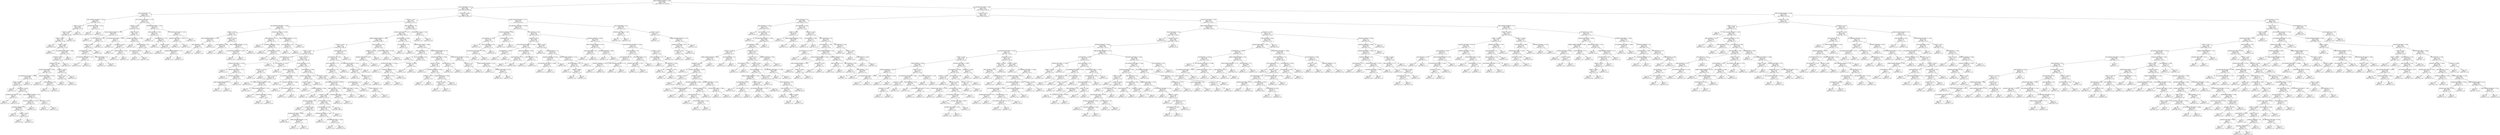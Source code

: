 digraph Tree {
node [shape=box] ;
0 [label="FIRST_QUARTER_DISTANCE <= 2.945\ngini = 0.2939\nsamples = 14303\nvalue = [11811, 207, 2216, 69]"] ;
1 [label="NR_OF_MEASURES <= 6.5\ngini = 0.4648\nsamples = 2458\nvalue = [572, 146, 1698, 42]"] ;
0 -> 1 [labeldistance=2.5, labelangle=45, headlabel="True"] ;
2 [label="NR_OF_MEASURES <= 4.5\ngini = 0.2163\nsamples = 526\nvalue = [464, 8, 29, 25]"] ;
1 -> 2 ;
3 [label="FIRST_QUARTER_DISTANCE <= 2.935\ngini = 0.0976\nsamples = 410\nvalue = [389, 2, 0, 19]"] ;
2 -> 3 ;
4 [label="SPEED <= 9.5239\ngini = 0.0853\nsamples = 405\nvalue = [387, 2, 0, 16]"] ;
3 -> 4 ;
5 [label="SPEED <= 9.499\ngini = 0.1327\nsamples = 254\nvalue = [236, 2, 0, 16]"] ;
4 -> 5 ;
6 [label="SPEED <= 5.9518\ngini = 0.1259\nsamples = 253\nvalue = [236, 1, 0, 16]"] ;
5 -> 6 ;
7 [label="gini = 0.0\nsamples = 100\nvalue = [100, 0, 0, 0]"] ;
6 -> 7 ;
8 [label="SPEED <= 5.9645\ngini = 0.1989\nsamples = 153\nvalue = [136, 1, 0, 16]"] ;
6 -> 8 ;
9 [label="gini = 0.0\nsamples = 1\nvalue = [0, 0, 0, 1]"] ;
8 -> 9 ;
10 [label="AVG_DISTANCE_DIFF_PREV <= 1.0984\ngini = 0.1897\nsamples = 152\nvalue = [136, 1, 0, 15]"] ;
8 -> 10 ;
11 [label="DURATION <= 0.041\ngini = 0.1802\nsamples = 151\nvalue = [136, 1, 0, 14]"] ;
10 -> 11 ;
12 [label="DURATION <= 0.0385\ngini = 0.2397\nsamples = 109\nvalue = [94, 1, 0, 14]"] ;
11 -> 12 ;
13 [label="DISTANCE_DIFF_NEXT <= -3.0306\ngini = 0.1802\nsamples = 101\nvalue = [91, 1, 0, 9]"] ;
12 -> 13 ;
14 [label="AVG_DISTANCE_DIFF_NEXT <= -3.2098\ngini = 0.2698\nsamples = 56\nvalue = [47, 0, 0, 9]"] ;
13 -> 14 ;
15 [label="SPEED <= 6.0059\ngini = 0.2008\nsamples = 53\nvalue = [47, 0, 0, 6]"] ;
14 -> 15 ;
16 [label="gini = 0.0\nsamples = 1\nvalue = [0, 0, 0, 1]"] ;
15 -> 16 ;
17 [label="DURATION <= 0.0059\ngini = 0.1738\nsamples = 52\nvalue = [47, 0, 0, 5]"] ;
15 -> 17 ;
18 [label="DISTANCE_DIFF_PREV <= -2.2432\ngini = 0.5\nsamples = 2\nvalue = [1, 0, 0, 1]"] ;
17 -> 18 ;
19 [label="gini = 0.0\nsamples = 1\nvalue = [0, 0, 0, 1]"] ;
18 -> 19 ;
20 [label="gini = 0.0\nsamples = 1\nvalue = [1, 0, 0, 0]"] ;
18 -> 20 ;
21 [label="FIRST_QUARTER_DISTANCE <= 2.81\ngini = 0.1472\nsamples = 50\nvalue = [46, 0, 0, 4]"] ;
17 -> 21 ;
22 [label="DISTANCE_VARIANCE <= 0.0003\ngini = 0.1172\nsamples = 48\nvalue = [45, 0, 0, 3]"] ;
21 -> 22 ;
23 [label="DISTANCE_VARIANCE <= 0.0\ngini = 0.2041\nsamples = 26\nvalue = [23, 0, 0, 3]"] ;
22 -> 23 ;
24 [label="gini = 0.0\nsamples = 21\nvalue = [21, 0, 0, 0]"] ;
23 -> 24 ;
25 [label="SPEED <= 7.2816\ngini = 0.48\nsamples = 5\nvalue = [2, 0, 0, 3]"] ;
23 -> 25 ;
26 [label="gini = 0.0\nsamples = 2\nvalue = [2, 0, 0, 0]"] ;
25 -> 26 ;
27 [label="gini = 0.0\nsamples = 3\nvalue = [0, 0, 0, 3]"] ;
25 -> 27 ;
28 [label="gini = 0.0\nsamples = 22\nvalue = [22, 0, 0, 0]"] ;
22 -> 28 ;
29 [label="DURATION <= 0.0194\ngini = 0.5\nsamples = 2\nvalue = [1, 0, 0, 1]"] ;
21 -> 29 ;
30 [label="gini = 0.0\nsamples = 1\nvalue = [0, 0, 0, 1]"] ;
29 -> 30 ;
31 [label="gini = 0.0\nsamples = 1\nvalue = [1, 0, 0, 0]"] ;
29 -> 31 ;
32 [label="gini = 0.0\nsamples = 3\nvalue = [0, 0, 0, 3]"] ;
14 -> 32 ;
33 [label="DISTANCE_DIFF_PREV <= -0.4218\ngini = 0.0435\nsamples = 45\nvalue = [44, 1, 0, 0]"] ;
13 -> 33 ;
34 [label="gini = 0.0\nsamples = 42\nvalue = [42, 0, 0, 0]"] ;
33 -> 34 ;
35 [label="HALF_DISTANCE <= 2.35\ngini = 0.4444\nsamples = 3\nvalue = [2, 1, 0, 0]"] ;
33 -> 35 ;
36 [label="gini = 0.0\nsamples = 1\nvalue = [0, 1, 0, 0]"] ;
35 -> 36 ;
37 [label="gini = 0.0\nsamples = 2\nvalue = [2, 0, 0, 0]"] ;
35 -> 37 ;
38 [label="LENGTH <= 0.2991\ngini = 0.4688\nsamples = 8\nvalue = [3, 0, 0, 5]"] ;
12 -> 38 ;
39 [label="LENGTH <= 0.262\ngini = 0.48\nsamples = 5\nvalue = [3, 0, 0, 2]"] ;
38 -> 39 ;
40 [label="gini = 0.0\nsamples = 2\nvalue = [0, 0, 0, 2]"] ;
39 -> 40 ;
41 [label="gini = 0.0\nsamples = 3\nvalue = [3, 0, 0, 0]"] ;
39 -> 41 ;
42 [label="gini = 0.0\nsamples = 3\nvalue = [0, 0, 0, 3]"] ;
38 -> 42 ;
43 [label="gini = 0.0\nsamples = 42\nvalue = [42, 0, 0, 0]"] ;
11 -> 43 ;
44 [label="gini = 0.0\nsamples = 1\nvalue = [0, 0, 0, 1]"] ;
10 -> 44 ;
45 [label="gini = 0.0\nsamples = 1\nvalue = [0, 1, 0, 0]"] ;
5 -> 45 ;
46 [label="gini = 0.0\nsamples = 151\nvalue = [151, 0, 0, 0]"] ;
4 -> 46 ;
47 [label="DISTANCE_DIFF_NEXT <= -5.2233\ngini = 0.48\nsamples = 5\nvalue = [2, 0, 0, 3]"] ;
3 -> 47 ;
48 [label="gini = 0.0\nsamples = 2\nvalue = [2, 0, 0, 0]"] ;
47 -> 48 ;
49 [label="gini = 0.0\nsamples = 3\nvalue = [0, 0, 0, 3]"] ;
47 -> 49 ;
50 [label="AVG_DISTANCE_DIFF_PREV <= -5.4168\ngini = 0.5141\nsamples = 116\nvalue = [75, 6, 29, 6]"] ;
2 -> 50 ;
51 [label="LENGTH <= 0.867\ngini = 0.6351\nsamples = 45\nvalue = [13, 5, 23, 4]"] ;
50 -> 51 ;
52 [label="THIRD_QUARTER_DISTANCE <= 2.095\ngini = 0.6427\nsamples = 19\nvalue = [10, 4, 2, 3]"] ;
51 -> 52 ;
53 [label="gini = 0.0\nsamples = 7\nvalue = [7, 0, 0, 0]"] ;
52 -> 53 ;
54 [label="AVG_DISTANCE <= 2.816\ngini = 0.7361\nsamples = 12\nvalue = [3, 4, 2, 3]"] ;
52 -> 54 ;
55 [label="SPEED <= 8.3165\ngini = 0.7\nsamples = 10\nvalue = [3, 4, 2, 1]"] ;
54 -> 55 ;
56 [label="ACCELERATION <= 0.3039\ngini = 0.6939\nsamples = 7\nvalue = [3, 1, 2, 1]"] ;
55 -> 56 ;
57 [label="AVG_DISTANCE_DIFF_PREV <= -24.12\ngini = 0.375\nsamples = 4\nvalue = [3, 1, 0, 0]"] ;
56 -> 57 ;
58 [label="gini = 0.0\nsamples = 1\nvalue = [0, 1, 0, 0]"] ;
57 -> 58 ;
59 [label="gini = 0.0\nsamples = 3\nvalue = [3, 0, 0, 0]"] ;
57 -> 59 ;
60 [label="NR_OF_MEASURES <= 5.5\ngini = 0.4444\nsamples = 3\nvalue = [0, 0, 2, 1]"] ;
56 -> 60 ;
61 [label="gini = 0.0\nsamples = 2\nvalue = [0, 0, 2, 0]"] ;
60 -> 61 ;
62 [label="gini = 0.0\nsamples = 1\nvalue = [0, 0, 0, 1]"] ;
60 -> 62 ;
63 [label="gini = 0.0\nsamples = 3\nvalue = [0, 3, 0, 0]"] ;
55 -> 63 ;
64 [label="gini = 0.0\nsamples = 2\nvalue = [0, 0, 0, 2]"] ;
54 -> 64 ;
65 [label="SPEED <= 8.4673\ngini = 0.3314\nsamples = 26\nvalue = [3, 1, 21, 1]"] ;
51 -> 65 ;
66 [label="AVG_DISTANCE_DIFF_NEXT <= -10.5437\ngini = 0.75\nsamples = 4\nvalue = [1, 1, 1, 1]"] ;
65 -> 66 ;
67 [label="gini = 0.0\nsamples = 1\nvalue = [0, 0, 0, 1]"] ;
66 -> 67 ;
68 [label="DURATION <= 0.1805\ngini = 0.6667\nsamples = 3\nvalue = [1, 1, 1, 0]"] ;
66 -> 68 ;
69 [label="gini = 0.0\nsamples = 1\nvalue = [0, 1, 0, 0]"] ;
68 -> 69 ;
70 [label="FIRST_DISTANCE <= 2.565\ngini = 0.5\nsamples = 2\nvalue = [1, 0, 1, 0]"] ;
68 -> 70 ;
71 [label="gini = 0.0\nsamples = 1\nvalue = [1, 0, 0, 0]"] ;
70 -> 71 ;
72 [label="gini = 0.0\nsamples = 1\nvalue = [0, 0, 1, 0]"] ;
70 -> 72 ;
73 [label="DISTANCE_DIFF_PREV <= -21.4565\ngini = 0.1653\nsamples = 22\nvalue = [2, 0, 20, 0]"] ;
65 -> 73 ;
74 [label="gini = 0.0\nsamples = 1\nvalue = [1, 0, 0, 0]"] ;
73 -> 74 ;
75 [label="FIRST_DISTANCE <= 1.89\ngini = 0.0907\nsamples = 21\nvalue = [1, 0, 20, 0]"] ;
73 -> 75 ;
76 [label="AVG_DISTANCE <= 1.8267\ngini = 0.4444\nsamples = 3\nvalue = [1, 0, 2, 0]"] ;
75 -> 76 ;
77 [label="gini = 0.0\nsamples = 2\nvalue = [0, 0, 2, 0]"] ;
76 -> 77 ;
78 [label="gini = 0.0\nsamples = 1\nvalue = [1, 0, 0, 0]"] ;
76 -> 78 ;
79 [label="gini = 0.0\nsamples = 18\nvalue = [0, 0, 18, 0]"] ;
75 -> 79 ;
80 [label="DISTANCE_DIFF_PREV <= -1.3793\ngini = 0.2293\nsamples = 71\nvalue = [62, 1, 6, 2]"] ;
50 -> 80 ;
81 [label="FIRST_DISTANCE <= 1.395\ngini = 0.1152\nsamples = 66\nvalue = [62, 0, 3, 1]"] ;
80 -> 81 ;
82 [label="gini = 0.0\nsamples = 2\nvalue = [0, 0, 2, 0]"] ;
81 -> 82 ;
83 [label="ACCELERATION <= -1.7327\ngini = 0.061\nsamples = 64\nvalue = [62, 0, 1, 1]"] ;
81 -> 83 ;
84 [label="gini = 0.0\nsamples = 1\nvalue = [0, 0, 0, 1]"] ;
83 -> 84 ;
85 [label="SPEED <= 13.4297\ngini = 0.0312\nsamples = 63\nvalue = [62, 0, 1, 0]"] ;
83 -> 85 ;
86 [label="gini = 0.0\nsamples = 59\nvalue = [59, 0, 0, 0]"] ;
85 -> 86 ;
87 [label="THIRD_QUARTER_DISTANCE <= 2.225\ngini = 0.375\nsamples = 4\nvalue = [3, 0, 1, 0]"] ;
85 -> 87 ;
88 [label="gini = 0.0\nsamples = 1\nvalue = [0, 0, 1, 0]"] ;
87 -> 88 ;
89 [label="gini = 0.0\nsamples = 3\nvalue = [3, 0, 0, 0]"] ;
87 -> 89 ;
90 [label="AVG_DISTANCE_DIFF_PREV <= -0.5214\ngini = 0.56\nsamples = 5\nvalue = [0, 1, 3, 1]"] ;
80 -> 90 ;
91 [label="DISTANCE_DIFF_NEXT <= -8.9258\ngini = 0.5\nsamples = 2\nvalue = [0, 1, 0, 1]"] ;
90 -> 91 ;
92 [label="gini = 0.0\nsamples = 1\nvalue = [0, 0, 0, 1]"] ;
91 -> 92 ;
93 [label="gini = 0.0\nsamples = 1\nvalue = [0, 1, 0, 0]"] ;
91 -> 93 ;
94 [label="gini = 0.0\nsamples = 3\nvalue = [0, 0, 3, 0]"] ;
90 -> 94 ;
95 [label="DURATION <= 0.8984\ngini = 0.2454\nsamples = 1932\nvalue = [108, 138, 1669, 17]"] ;
1 -> 95 ;
96 [label="LENGTH <= 1.1247\ngini = 0.1604\nsamples = 1721\nvalue = [81, 49, 1574, 17]"] ;
95 -> 96 ;
97 [label="AVG_DISTANCE_DIFF_PREV <= -5.9264\ngini = 0.6198\nsamples = 68\nvalue = [38, 9, 13, 8]"] ;
96 -> 97 ;
98 [label="SPEED <= 2.7554\ngini = 0.7321\nsamples = 28\nvalue = [6, 7, 10, 5]"] ;
97 -> 98 ;
99 [label="FIRST_QUARTER_DISTANCE <= 2.075\ngini = 0.5917\nsamples = 13\nvalue = [4, 7, 2, 0]"] ;
98 -> 99 ;
100 [label="FIRST_DISTANCE <= 1.715\ngini = 0.3457\nsamples = 9\nvalue = [0, 7, 2, 0]"] ;
99 -> 100 ;
101 [label="gini = 0.0\nsamples = 2\nvalue = [0, 0, 2, 0]"] ;
100 -> 101 ;
102 [label="gini = 0.0\nsamples = 7\nvalue = [0, 7, 0, 0]"] ;
100 -> 102 ;
103 [label="gini = 0.0\nsamples = 4\nvalue = [4, 0, 0, 0]"] ;
99 -> 103 ;
104 [label="LENGTH <= 1.0518\ngini = 0.5867\nsamples = 15\nvalue = [2, 0, 8, 5]"] ;
98 -> 104 ;
105 [label="LAST_DISTANCE <= 3.485\ngini = 0.2188\nsamples = 8\nvalue = [0, 0, 7, 1]"] ;
104 -> 105 ;
106 [label="gini = 0.0\nsamples = 7\nvalue = [0, 0, 7, 0]"] ;
105 -> 106 ;
107 [label="gini = 0.0\nsamples = 1\nvalue = [0, 0, 0, 1]"] ;
105 -> 107 ;
108 [label="FIRST_QUARTER_DISTANCE <= 2.195\ngini = 0.5714\nsamples = 7\nvalue = [2, 0, 1, 4]"] ;
104 -> 108 ;
109 [label="AVG_DISTANCE_DIFF_NEXT <= -6.5503\ngini = 0.4444\nsamples = 3\nvalue = [2, 0, 1, 0]"] ;
108 -> 109 ;
110 [label="gini = 0.0\nsamples = 2\nvalue = [2, 0, 0, 0]"] ;
109 -> 110 ;
111 [label="gini = 0.0\nsamples = 1\nvalue = [0, 0, 1, 0]"] ;
109 -> 111 ;
112 [label="gini = 0.0\nsamples = 4\nvalue = [0, 0, 0, 4]"] ;
108 -> 112 ;
113 [label="DISTANCE_DIFF_PREV <= -0.6019\ngini = 0.3462\nsamples = 40\nvalue = [32, 2, 3, 3]"] ;
97 -> 113 ;
114 [label="FIRST_DISTANCE <= 1.515\ngini = 0.1107\nsamples = 34\nvalue = [32, 0, 0, 2]"] ;
113 -> 114 ;
115 [label="gini = 0.0\nsamples = 1\nvalue = [0, 0, 0, 1]"] ;
114 -> 115 ;
116 [label="DISTANCE_VARIANCE <= 0.0114\ngini = 0.0588\nsamples = 33\nvalue = [32, 0, 0, 1]"] ;
114 -> 116 ;
117 [label="gini = 0.0\nsamples = 30\nvalue = [30, 0, 0, 0]"] ;
116 -> 117 ;
118 [label="ACCELERATION <= 0.8099\ngini = 0.4444\nsamples = 3\nvalue = [2, 0, 0, 1]"] ;
116 -> 118 ;
119 [label="gini = 0.0\nsamples = 2\nvalue = [2, 0, 0, 0]"] ;
118 -> 119 ;
120 [label="gini = 0.0\nsamples = 1\nvalue = [0, 0, 0, 1]"] ;
118 -> 120 ;
121 [label="FIRST_QUARTER_DISTANCE <= 2.705\ngini = 0.6111\nsamples = 6\nvalue = [0, 2, 3, 1]"] ;
113 -> 121 ;
122 [label="LAST_DISTANCE <= 2.545\ngini = 0.4444\nsamples = 3\nvalue = [0, 2, 0, 1]"] ;
121 -> 122 ;
123 [label="gini = 0.0\nsamples = 2\nvalue = [0, 2, 0, 0]"] ;
122 -> 123 ;
124 [label="gini = 0.0\nsamples = 1\nvalue = [0, 0, 0, 1]"] ;
122 -> 124 ;
125 [label="gini = 0.0\nsamples = 3\nvalue = [0, 0, 3, 0]"] ;
121 -> 125 ;
126 [label="FIRST_DISTANCE <= 3.63\ngini = 0.1069\nsamples = 1653\nvalue = [43, 40, 1561, 9]"] ;
96 -> 126 ;
127 [label="DISTANCE_DIFF_PREV <= -3.1371\ngini = 0.1017\nsamples = 1647\nvalue = [38, 40, 1560, 9]"] ;
126 -> 127 ;
128 [label="THIRD_QUARTER_DISTANCE <= 2.945\ngini = 0.0691\nsamples = 1468\nvalue = [16, 29, 1416, 7]"] ;
127 -> 128 ;
129 [label="LENGTH <= 4.8357\ngini = 0.0575\nsamples = 1429\nvalue = [10, 29, 1387, 3]"] ;
128 -> 129 ;
130 [label="SPEED <= 4.5679\ngini = 0.0457\nsamples = 1378\nvalue = [10, 19, 1346, 3]"] ;
129 -> 130 ;
131 [label="ACCELERATION <= 0.1321\ngini = 0.3343\nsamples = 33\nvalue = [0, 7, 26, 0]"] ;
130 -> 131 ;
132 [label="DISTANCE_DIFF_NEXT <= -14.7815\ngini = 0.4339\nsamples = 22\nvalue = [0, 7, 15, 0]"] ;
131 -> 132 ;
133 [label="gini = 0.0\nsamples = 2\nvalue = [0, 2, 0, 0]"] ;
132 -> 133 ;
134 [label="DISTANCE_DIFF_PREV <= -7.6111\ngini = 0.375\nsamples = 20\nvalue = [0, 5, 15, 0]"] ;
132 -> 134 ;
135 [label="gini = 0.0\nsamples = 9\nvalue = [0, 0, 9, 0]"] ;
134 -> 135 ;
136 [label="DISTANCE_DIFF_PREV <= -4.7072\ngini = 0.4959\nsamples = 11\nvalue = [0, 5, 6, 0]"] ;
134 -> 136 ;
137 [label="FIRST_QUARTER_DISTANCE <= 1.04\ngini = 0.2778\nsamples = 6\nvalue = [0, 5, 1, 0]"] ;
136 -> 137 ;
138 [label="gini = 0.0\nsamples = 1\nvalue = [0, 0, 1, 0]"] ;
137 -> 138 ;
139 [label="gini = 0.0\nsamples = 5\nvalue = [0, 5, 0, 0]"] ;
137 -> 139 ;
140 [label="gini = 0.0\nsamples = 5\nvalue = [0, 0, 5, 0]"] ;
136 -> 140 ;
141 [label="gini = 0.0\nsamples = 11\nvalue = [0, 0, 11, 0]"] ;
131 -> 141 ;
142 [label="LENGTH <= 1.2528\ngini = 0.0367\nsamples = 1345\nvalue = [10, 12, 1320, 3]"] ;
130 -> 142 ;
143 [label="AVG_DISTANCE <= 2.4744\ngini = 0.5312\nsamples = 8\nvalue = [0, 1, 5, 2]"] ;
142 -> 143 ;
144 [label="LENGTH <= 1.1942\ngini = 0.4444\nsamples = 3\nvalue = [0, 1, 0, 2]"] ;
143 -> 144 ;
145 [label="gini = 0.0\nsamples = 1\nvalue = [0, 1, 0, 0]"] ;
144 -> 145 ;
146 [label="gini = 0.0\nsamples = 2\nvalue = [0, 0, 0, 2]"] ;
144 -> 146 ;
147 [label="gini = 0.0\nsamples = 5\nvalue = [0, 0, 5, 0]"] ;
143 -> 147 ;
148 [label="NR_OF_MEASURES <= 10.5\ngini = 0.0325\nsamples = 1337\nvalue = [10, 11, 1315, 1]"] ;
142 -> 148 ;
149 [label="DISTANCE_DIFF_PREV <= -4.9271\ngini = 0.1654\nsamples = 89\nvalue = [7, 1, 81, 0]"] ;
148 -> 149 ;
150 [label="SPEED <= 11.595\ngini = 0.0722\nsamples = 80\nvalue = [3, 0, 77, 0]"] ;
149 -> 150 ;
151 [label="gini = 0.0\nsamples = 64\nvalue = [0, 0, 64, 0]"] ;
150 -> 151 ;
152 [label="THIRD_QUARTER_DISTANCE <= 2.095\ngini = 0.3047\nsamples = 16\nvalue = [3, 0, 13, 0]"] ;
150 -> 152 ;
153 [label="gini = 0.0\nsamples = 10\nvalue = [0, 0, 10, 0]"] ;
152 -> 153 ;
154 [label="THIRD_QUARTER_DISTANCE <= 2.245\ngini = 0.5\nsamples = 6\nvalue = [3, 0, 3, 0]"] ;
152 -> 154 ;
155 [label="gini = 0.0\nsamples = 2\nvalue = [2, 0, 0, 0]"] ;
154 -> 155 ;
156 [label="DISTANCE_DIFF_PREV <= -5.6116\ngini = 0.375\nsamples = 4\nvalue = [1, 0, 3, 0]"] ;
154 -> 156 ;
157 [label="gini = 0.0\nsamples = 3\nvalue = [0, 0, 3, 0]"] ;
156 -> 157 ;
158 [label="gini = 0.0\nsamples = 1\nvalue = [1, 0, 0, 0]"] ;
156 -> 158 ;
159 [label="AVG_DISTANCE_DIFF_PREV <= -4.7932\ngini = 0.5926\nsamples = 9\nvalue = [4, 1, 4, 0]"] ;
149 -> 159 ;
160 [label="gini = 0.0\nsamples = 3\nvalue = [3, 0, 0, 0]"] ;
159 -> 160 ;
161 [label="DISTANCE_DIFF_PREV <= -3.6932\ngini = 0.5\nsamples = 6\nvalue = [1, 1, 4, 0]"] ;
159 -> 161 ;
162 [label="gini = 0.0\nsamples = 4\nvalue = [0, 0, 4, 0]"] ;
161 -> 162 ;
163 [label="AVG_DISTANCE_DIFF_PREV <= -3.3646\ngini = 0.5\nsamples = 2\nvalue = [1, 1, 0, 0]"] ;
161 -> 163 ;
164 [label="gini = 0.0\nsamples = 1\nvalue = [1, 0, 0, 0]"] ;
163 -> 164 ;
165 [label="gini = 0.0\nsamples = 1\nvalue = [0, 1, 0, 0]"] ;
163 -> 165 ;
166 [label="ACCELERATION <= -0.8566\ngini = 0.0222\nsamples = 1248\nvalue = [3, 10, 1234, 1]"] ;
148 -> 166 ;
167 [label="DISTANCE_DIFF_PREV <= -6.9113\ngini = 0.1938\nsamples = 46\nvalue = [0, 5, 41, 0]"] ;
166 -> 167 ;
168 [label="LENGTH <= 2.6454\ngini = 0.4938\nsamples = 9\nvalue = [0, 5, 4, 0]"] ;
167 -> 168 ;
169 [label="gini = 0.0\nsamples = 3\nvalue = [0, 0, 3, 0]"] ;
168 -> 169 ;
170 [label="DISTANCE_VARIANCE <= 0.0005\ngini = 0.2778\nsamples = 6\nvalue = [0, 5, 1, 0]"] ;
168 -> 170 ;
171 [label="gini = 0.0\nsamples = 1\nvalue = [0, 0, 1, 0]"] ;
170 -> 171 ;
172 [label="gini = 0.0\nsamples = 5\nvalue = [0, 5, 0, 0]"] ;
170 -> 172 ;
173 [label="gini = 0.0\nsamples = 37\nvalue = [0, 0, 37, 0]"] ;
167 -> 173 ;
174 [label="DURATION <= 0.8292\ngini = 0.0149\nsamples = 1202\nvalue = [3, 5, 1193, 1]"] ;
166 -> 174 ;
175 [label="AVG_DISTANCE_DIFF_NEXT <= 0.7678\ngini = 0.0117\nsamples = 1194\nvalue = [2, 4, 1187, 1]"] ;
174 -> 175 ;
176 [label="FIRST_DISTANCE <= 3.285\ngini = 0.0101\nsamples = 1188\nvalue = [2, 3, 1182, 1]"] ;
175 -> 176 ;
177 [label="LENGTH <= 2.0709\ngini = 0.0084\nsamples = 1181\nvalue = [1, 3, 1176, 1]"] ;
176 -> 177 ;
178 [label="DISTANCE_VARIANCE <= 0.0\ngini = 0.1264\nsamples = 45\nvalue = [0, 2, 42, 1]"] ;
177 -> 178 ;
179 [label="gini = 0.0\nsamples = 1\nvalue = [0, 0, 0, 1]"] ;
178 -> 179 ;
180 [label="LENGTH <= 2.0201\ngini = 0.0868\nsamples = 44\nvalue = [0, 2, 42, 0]"] ;
178 -> 180 ;
181 [label="DISTANCE_DIFF_PREV <= -4.9654\ngini = 0.0454\nsamples = 43\nvalue = [0, 1, 42, 0]"] ;
180 -> 181 ;
182 [label="gini = 0.0\nsamples = 40\nvalue = [0, 0, 40, 0]"] ;
181 -> 182 ;
183 [label="THIRD_QUARTER_DISTANCE <= 2.01\ngini = 0.4444\nsamples = 3\nvalue = [0, 1, 2, 0]"] ;
181 -> 183 ;
184 [label="gini = 0.0\nsamples = 2\nvalue = [0, 0, 2, 0]"] ;
183 -> 184 ;
185 [label="gini = 0.0\nsamples = 1\nvalue = [0, 1, 0, 0]"] ;
183 -> 185 ;
186 [label="gini = 0.0\nsamples = 1\nvalue = [0, 1, 0, 0]"] ;
180 -> 186 ;
187 [label="ACCELERATION <= -0.3388\ngini = 0.0035\nsamples = 1136\nvalue = [1, 1, 1134, 0]"] ;
177 -> 187 ;
188 [label="ACCELERATION <= -0.3396\ngini = 0.0306\nsamples = 129\nvalue = [1, 1, 127, 0]"] ;
187 -> 188 ;
189 [label="DISTANCE_DIFF_NEXT <= -3.4631\ngini = 0.0155\nsamples = 128\nvalue = [1, 0, 127, 0]"] ;
188 -> 189 ;
190 [label="gini = 0.0\nsamples = 117\nvalue = [0, 0, 117, 0]"] ;
189 -> 190 ;
191 [label="DISTANCE_DIFF_NEXT <= -3.4381\ngini = 0.1653\nsamples = 11\nvalue = [1, 0, 10, 0]"] ;
189 -> 191 ;
192 [label="gini = 0.0\nsamples = 1\nvalue = [1, 0, 0, 0]"] ;
191 -> 192 ;
193 [label="gini = 0.0\nsamples = 10\nvalue = [0, 0, 10, 0]"] ;
191 -> 193 ;
194 [label="gini = 0.0\nsamples = 1\nvalue = [0, 1, 0, 0]"] ;
188 -> 194 ;
195 [label="gini = 0.0\nsamples = 1007\nvalue = [0, 0, 1007, 0]"] ;
187 -> 195 ;
196 [label="DISTANCE_DIFF_NEXT <= -2.9191\ngini = 0.2449\nsamples = 7\nvalue = [1, 0, 6, 0]"] ;
176 -> 196 ;
197 [label="gini = 0.0\nsamples = 6\nvalue = [0, 0, 6, 0]"] ;
196 -> 197 ;
198 [label="gini = 0.0\nsamples = 1\nvalue = [1, 0, 0, 0]"] ;
196 -> 198 ;
199 [label="DISTANCE_DIFF_NEXT <= -0.0595\ngini = 0.2778\nsamples = 6\nvalue = [0, 1, 5, 0]"] ;
175 -> 199 ;
200 [label="gini = 0.0\nsamples = 1\nvalue = [0, 1, 0, 0]"] ;
199 -> 200 ;
201 [label="gini = 0.0\nsamples = 5\nvalue = [0, 0, 5, 0]"] ;
199 -> 201 ;
202 [label="LAST_DISTANCE <= 2.16\ngini = 0.4062\nsamples = 8\nvalue = [1, 1, 6, 0]"] ;
174 -> 202 ;
203 [label="gini = 0.0\nsamples = 6\nvalue = [0, 0, 6, 0]"] ;
202 -> 203 ;
204 [label="HALF_DISTANCE <= 1.88\ngini = 0.5\nsamples = 2\nvalue = [1, 1, 0, 0]"] ;
202 -> 204 ;
205 [label="gini = 0.0\nsamples = 1\nvalue = [0, 1, 0, 0]"] ;
204 -> 205 ;
206 [label="gini = 0.0\nsamples = 1\nvalue = [1, 0, 0, 0]"] ;
204 -> 206 ;
207 [label="ACCELERATION <= 0.9231\ngini = 0.3153\nsamples = 51\nvalue = [0, 10, 41, 0]"] ;
129 -> 207 ;
208 [label="ACCELERATION <= -0.2476\ngini = 0.2491\nsamples = 48\nvalue = [0, 7, 41, 0]"] ;
207 -> 208 ;
209 [label="NR_OF_MEASURES <= 37.5\ngini = 0.5\nsamples = 10\nvalue = [0, 5, 5, 0]"] ;
208 -> 209 ;
210 [label="HALF_DISTANCE <= 2.18\ngini = 0.2778\nsamples = 6\nvalue = [0, 5, 1, 0]"] ;
209 -> 210 ;
211 [label="gini = 0.0\nsamples = 5\nvalue = [0, 5, 0, 0]"] ;
210 -> 211 ;
212 [label="gini = 0.0\nsamples = 1\nvalue = [0, 0, 1, 0]"] ;
210 -> 212 ;
213 [label="gini = 0.0\nsamples = 4\nvalue = [0, 0, 4, 0]"] ;
209 -> 213 ;
214 [label="AVG_DISTANCE_DIFF_PREV <= -3.5512\ngini = 0.0997\nsamples = 38\nvalue = [0, 2, 36, 0]"] ;
208 -> 214 ;
215 [label="DURATION <= 0.847\ngini = 0.0526\nsamples = 37\nvalue = [0, 1, 36, 0]"] ;
214 -> 215 ;
216 [label="gini = 0.0\nsamples = 33\nvalue = [0, 0, 33, 0]"] ;
215 -> 216 ;
217 [label="DURATION <= 0.8721\ngini = 0.375\nsamples = 4\nvalue = [0, 1, 3, 0]"] ;
215 -> 217 ;
218 [label="gini = 0.0\nsamples = 1\nvalue = [0, 1, 0, 0]"] ;
217 -> 218 ;
219 [label="gini = 0.0\nsamples = 3\nvalue = [0, 0, 3, 0]"] ;
217 -> 219 ;
220 [label="gini = 0.0\nsamples = 1\nvalue = [0, 1, 0, 0]"] ;
214 -> 220 ;
221 [label="gini = 0.0\nsamples = 3\nvalue = [0, 3, 0, 0]"] ;
207 -> 221 ;
222 [label="FIRST_DISTANCE <= 2.675\ngini = 0.4129\nsamples = 39\nvalue = [6, 0, 29, 4]"] ;
128 -> 222 ;
223 [label="DURATION <= 0.2709\ngini = 0.6627\nsamples = 13\nvalue = [5, 0, 4, 4]"] ;
222 -> 223 ;
224 [label="DISTANCE_VARIANCE <= 0.0427\ngini = 0.5\nsamples = 8\nvalue = [0, 0, 4, 4]"] ;
223 -> 224 ;
225 [label="gini = 0.0\nsamples = 4\nvalue = [0, 0, 0, 4]"] ;
224 -> 225 ;
226 [label="gini = 0.0\nsamples = 4\nvalue = [0, 0, 4, 0]"] ;
224 -> 226 ;
227 [label="gini = 0.0\nsamples = 5\nvalue = [5, 0, 0, 0]"] ;
223 -> 227 ;
228 [label="DISTANCE_DIFF_NEXT <= -22.2292\ngini = 0.074\nsamples = 26\nvalue = [1, 0, 25, 0]"] ;
222 -> 228 ;
229 [label="gini = 0.0\nsamples = 1\nvalue = [1, 0, 0, 0]"] ;
228 -> 229 ;
230 [label="gini = 0.0\nsamples = 25\nvalue = [0, 0, 25, 0]"] ;
228 -> 230 ;
231 [label="ACCELERATION <= -0.9758\ngini = 0.3338\nsamples = 179\nvalue = [22, 11, 144, 2]"] ;
127 -> 231 ;
232 [label="LAST_DISTANCE <= 2.36\ngini = 0.375\nsamples = 8\nvalue = [6, 2, 0, 0]"] ;
231 -> 232 ;
233 [label="gini = 0.0\nsamples = 2\nvalue = [0, 2, 0, 0]"] ;
232 -> 233 ;
234 [label="gini = 0.0\nsamples = 6\nvalue = [6, 0, 0, 0]"] ;
232 -> 234 ;
235 [label="DISTANCE_DIFF_NEXT <= -3.6969\ngini = 0.2792\nsamples = 171\nvalue = [16, 9, 144, 2]"] ;
231 -> 235 ;
236 [label="FIRST_DISTANCE <= 1.37\ngini = 0.098\nsamples = 117\nvalue = [1, 5, 111, 0]"] ;
235 -> 236 ;
237 [label="gini = 0.0\nsamples = 2\nvalue = [0, 2, 0, 0]"] ;
236 -> 237 ;
238 [label="NR_OF_MEASURES <= 40.5\ngini = 0.0676\nsamples = 115\nvalue = [1, 3, 111, 0]"] ;
236 -> 238 ;
239 [label="DISTANCE_DIFF_PREV <= -3.106\ngini = 0.0348\nsamples = 113\nvalue = [0, 2, 111, 0]"] ;
238 -> 239 ;
240 [label="gini = 0.0\nsamples = 1\nvalue = [0, 1, 0, 0]"] ;
239 -> 240 ;
241 [label="DISTANCE_VARIANCE <= 0.0\ngini = 0.0177\nsamples = 112\nvalue = [0, 1, 111, 0]"] ;
239 -> 241 ;
242 [label="ACCELERATION <= 0.1016\ngini = 0.5\nsamples = 2\nvalue = [0, 1, 1, 0]"] ;
241 -> 242 ;
243 [label="gini = 0.0\nsamples = 1\nvalue = [0, 0, 1, 0]"] ;
242 -> 243 ;
244 [label="gini = 0.0\nsamples = 1\nvalue = [0, 1, 0, 0]"] ;
242 -> 244 ;
245 [label="gini = 0.0\nsamples = 110\nvalue = [0, 0, 110, 0]"] ;
241 -> 245 ;
246 [label="DURATION <= 0.8029\ngini = 0.5\nsamples = 2\nvalue = [1, 1, 0, 0]"] ;
238 -> 246 ;
247 [label="gini = 0.0\nsamples = 1\nvalue = [0, 1, 0, 0]"] ;
246 -> 247 ;
248 [label="gini = 0.0\nsamples = 1\nvalue = [1, 0, 0, 0]"] ;
246 -> 248 ;
249 [label="FIRST_QUARTER_DISTANCE <= 2.29\ngini = 0.5425\nsamples = 54\nvalue = [15, 4, 33, 2]"] ;
235 -> 249 ;
250 [label="DISTANCE_DIFF_NEXT <= -0.0892\ngini = 0.3652\nsamples = 32\nvalue = [3, 4, 25, 0]"] ;
249 -> 250 ;
251 [label="LENGTH <= 1.4668\ngini = 0.2526\nsamples = 28\nvalue = [3, 1, 24, 0]"] ;
250 -> 251 ;
252 [label="gini = 0.0\nsamples = 2\nvalue = [2, 0, 0, 0]"] ;
251 -> 252 ;
253 [label="DISTANCE_VARIANCE <= 0.0001\ngini = 0.145\nsamples = 26\nvalue = [1, 1, 24, 0]"] ;
251 -> 253 ;
254 [label="DURATION <= 0.22\ngini = 0.5\nsamples = 2\nvalue = [0, 1, 1, 0]"] ;
253 -> 254 ;
255 [label="gini = 0.0\nsamples = 1\nvalue = [0, 0, 1, 0]"] ;
254 -> 255 ;
256 [label="gini = 0.0\nsamples = 1\nvalue = [0, 1, 0, 0]"] ;
254 -> 256 ;
257 [label="DISTANCE_VARIANCE <= 0.0004\ngini = 0.0799\nsamples = 24\nvalue = [1, 0, 23, 0]"] ;
253 -> 257 ;
258 [label="LENGTH <= 2.8499\ngini = 0.375\nsamples = 4\nvalue = [1, 0, 3, 0]"] ;
257 -> 258 ;
259 [label="gini = 0.0\nsamples = 1\nvalue = [1, 0, 0, 0]"] ;
258 -> 259 ;
260 [label="gini = 0.0\nsamples = 3\nvalue = [0, 0, 3, 0]"] ;
258 -> 260 ;
261 [label="gini = 0.0\nsamples = 20\nvalue = [0, 0, 20, 0]"] ;
257 -> 261 ;
262 [label="AVG_DISTANCE <= 2.1639\ngini = 0.375\nsamples = 4\nvalue = [0, 3, 1, 0]"] ;
250 -> 262 ;
263 [label="gini = 0.0\nsamples = 3\nvalue = [0, 3, 0, 0]"] ;
262 -> 263 ;
264 [label="gini = 0.0\nsamples = 1\nvalue = [0, 0, 1, 0]"] ;
262 -> 264 ;
265 [label="AVG_DISTANCE_DIFF_PREV <= -0.9416\ngini = 0.562\nsamples = 22\nvalue = [12, 0, 8, 2]"] ;
249 -> 265 ;
266 [label="LENGTH <= 1.513\ngini = 0.2778\nsamples = 12\nvalue = [10, 0, 0, 2]"] ;
265 -> 266 ;
267 [label="gini = 0.0\nsamples = 2\nvalue = [0, 0, 0, 2]"] ;
266 -> 267 ;
268 [label="gini = 0.0\nsamples = 10\nvalue = [10, 0, 0, 0]"] ;
266 -> 268 ;
269 [label="THIRD_QUARTER_DISTANCE <= 2.345\ngini = 0.32\nsamples = 10\nvalue = [2, 0, 8, 0]"] ;
265 -> 269 ;
270 [label="gini = 0.0\nsamples = 1\nvalue = [1, 0, 0, 0]"] ;
269 -> 270 ;
271 [label="DISTANCE_DIFF_NEXT <= 0.8232\ngini = 0.1975\nsamples = 9\nvalue = [1, 0, 8, 0]"] ;
269 -> 271 ;
272 [label="gini = 0.0\nsamples = 8\nvalue = [0, 0, 8, 0]"] ;
271 -> 272 ;
273 [label="gini = 0.0\nsamples = 1\nvalue = [1, 0, 0, 0]"] ;
271 -> 273 ;
274 [label="DISTANCE_DIFF_NEXT <= -9.7854\ngini = 0.2778\nsamples = 6\nvalue = [5, 0, 1, 0]"] ;
126 -> 274 ;
275 [label="gini = 0.0\nsamples = 1\nvalue = [0, 0, 1, 0]"] ;
274 -> 275 ;
276 [label="gini = 0.0\nsamples = 5\nvalue = [5, 0, 0, 0]"] ;
274 -> 276 ;
277 [label="THIRD_QUARTER_DISTANCE <= 2.255\ngini = 0.603\nsamples = 211\nvalue = [27, 89, 95, 0]"] ;
95 -> 277 ;
278 [label="AVG_DISTANCE_DIFF_NEXT <= -12.2983\ngini = 0.5155\nsamples = 177\nvalue = [3, 83, 91, 0]"] ;
277 -> 278 ;
279 [label="DISTANCE_VARIANCE <= 0.0051\ngini = 0.2509\nsamples = 34\nvalue = [0, 29, 5, 0]"] ;
278 -> 279 ;
280 [label="AVG_DISTANCE <= 1.1445\ngini = 0.1284\nsamples = 29\nvalue = [0, 27, 2, 0]"] ;
279 -> 280 ;
281 [label="gini = 0.0\nsamples = 1\nvalue = [0, 0, 1, 0]"] ;
280 -> 281 ;
282 [label="NR_OF_MEASURES <= 49.5\ngini = 0.0689\nsamples = 28\nvalue = [0, 27, 1, 0]"] ;
280 -> 282 ;
283 [label="AVG_DISTANCE_DIFF_NEXT <= -15.3052\ngini = 0.375\nsamples = 4\nvalue = [0, 3, 1, 0]"] ;
282 -> 283 ;
284 [label="gini = 0.0\nsamples = 1\nvalue = [0, 0, 1, 0]"] ;
283 -> 284 ;
285 [label="gini = 0.0\nsamples = 3\nvalue = [0, 3, 0, 0]"] ;
283 -> 285 ;
286 [label="gini = 0.0\nsamples = 24\nvalue = [0, 24, 0, 0]"] ;
282 -> 286 ;
287 [label="ACCELERATION <= -0.0784\ngini = 0.48\nsamples = 5\nvalue = [0, 2, 3, 0]"] ;
279 -> 287 ;
288 [label="gini = 0.0\nsamples = 2\nvalue = [0, 2, 0, 0]"] ;
287 -> 288 ;
289 [label="gini = 0.0\nsamples = 3\nvalue = [0, 0, 3, 0]"] ;
287 -> 289 ;
290 [label="LAST_DISTANCE <= 2.005\ngini = 0.4953\nsamples = 143\nvalue = [3, 54, 86, 0]"] ;
278 -> 290 ;
291 [label="LENGTH <= 6.7833\ngini = 0.3864\nsamples = 86\nvalue = [1, 21, 64, 0]"] ;
290 -> 291 ;
292 [label="AVG_DISTANCE_DIFF_PREV <= -12.1916\ngini = 0.1769\nsamples = 51\nvalue = [0, 5, 46, 0]"] ;
291 -> 292 ;
293 [label="ACCELERATION <= -0.095\ngini = 0.4444\nsamples = 3\nvalue = [0, 2, 1, 0]"] ;
292 -> 293 ;
294 [label="gini = 0.0\nsamples = 2\nvalue = [0, 2, 0, 0]"] ;
293 -> 294 ;
295 [label="gini = 0.0\nsamples = 1\nvalue = [0, 0, 1, 0]"] ;
293 -> 295 ;
296 [label="DISTANCE_VARIANCE <= 0.0058\ngini = 0.1172\nsamples = 48\nvalue = [0, 3, 45, 0]"] ;
292 -> 296 ;
297 [label="FIRST_DISTANCE <= 1.165\ngini = 0.0444\nsamples = 44\nvalue = [0, 1, 43, 0]"] ;
296 -> 297 ;
298 [label="gini = 0.0\nsamples = 1\nvalue = [0, 1, 0, 0]"] ;
297 -> 298 ;
299 [label="gini = 0.0\nsamples = 43\nvalue = [0, 0, 43, 0]"] ;
297 -> 299 ;
300 [label="FIRST_DISTANCE <= 1.35\ngini = 0.5\nsamples = 4\nvalue = [0, 2, 2, 0]"] ;
296 -> 300 ;
301 [label="gini = 0.0\nsamples = 2\nvalue = [0, 0, 2, 0]"] ;
300 -> 301 ;
302 [label="gini = 0.0\nsamples = 2\nvalue = [0, 2, 0, 0]"] ;
300 -> 302 ;
303 [label="SPEED <= 6.0537\ngini = 0.5257\nsamples = 35\nvalue = [1, 16, 18, 0]"] ;
291 -> 303 ;
304 [label="gini = 0.0\nsamples = 9\nvalue = [0, 9, 0, 0]"] ;
303 -> 304 ;
305 [label="HALF_DISTANCE <= 1.31\ngini = 0.4467\nsamples = 26\nvalue = [1, 7, 18, 0]"] ;
303 -> 305 ;
306 [label="DISTANCE_VARIANCE <= 0.0011\ngini = 0.4082\nsamples = 7\nvalue = [0, 5, 2, 0]"] ;
305 -> 306 ;
307 [label="AVG_DISTANCE_DIFF_NEXT <= -4.4809\ngini = 0.4444\nsamples = 3\nvalue = [0, 1, 2, 0]"] ;
306 -> 307 ;
308 [label="gini = 0.0\nsamples = 2\nvalue = [0, 0, 2, 0]"] ;
307 -> 308 ;
309 [label="gini = 0.0\nsamples = 1\nvalue = [0, 1, 0, 0]"] ;
307 -> 309 ;
310 [label="gini = 0.0\nsamples = 4\nvalue = [0, 4, 0, 0]"] ;
306 -> 310 ;
311 [label="FIRST_QUARTER_DISTANCE <= 2.165\ngini = 0.277\nsamples = 19\nvalue = [1, 2, 16, 0]"] ;
305 -> 311 ;
312 [label="NR_OF_MEASURES <= 80.0\ngini = 0.1975\nsamples = 18\nvalue = [0, 2, 16, 0]"] ;
311 -> 312 ;
313 [label="gini = 0.0\nsamples = 12\nvalue = [0, 0, 12, 0]"] ;
312 -> 313 ;
314 [label="SPEED <= 8.8639\ngini = 0.4444\nsamples = 6\nvalue = [0, 2, 4, 0]"] ;
312 -> 314 ;
315 [label="gini = 0.0\nsamples = 4\nvalue = [0, 0, 4, 0]"] ;
314 -> 315 ;
316 [label="gini = 0.0\nsamples = 2\nvalue = [0, 2, 0, 0]"] ;
314 -> 316 ;
317 [label="gini = 0.0\nsamples = 1\nvalue = [1, 0, 0, 0]"] ;
311 -> 317 ;
318 [label="DISTANCE_VARIANCE <= 0.0022\ngini = 0.5146\nsamples = 57\nvalue = [2, 33, 22, 0]"] ;
290 -> 318 ;
319 [label="FIRST_QUARTER_DISTANCE <= 2.105\ngini = 0.2355\nsamples = 22\nvalue = [0, 19, 3, 0]"] ;
318 -> 319 ;
320 [label="NR_OF_MEASURES <= 49.5\ngini = 0.0997\nsamples = 19\nvalue = [0, 18, 1, 0]"] ;
319 -> 320 ;
321 [label="gini = 0.0\nsamples = 1\nvalue = [0, 0, 1, 0]"] ;
320 -> 321 ;
322 [label="gini = 0.0\nsamples = 18\nvalue = [0, 18, 0, 0]"] ;
320 -> 322 ;
323 [label="DISTANCE_VARIANCE <= 0.0007\ngini = 0.4444\nsamples = 3\nvalue = [0, 1, 2, 0]"] ;
319 -> 323 ;
324 [label="gini = 0.0\nsamples = 1\nvalue = [0, 1, 0, 0]"] ;
323 -> 324 ;
325 [label="gini = 0.0\nsamples = 2\nvalue = [0, 0, 2, 0]"] ;
323 -> 325 ;
326 [label="AVG_DISTANCE_DIFF_PREV <= -4.3384\ngini = 0.542\nsamples = 35\nvalue = [2, 14, 19, 0]"] ;
318 -> 326 ;
327 [label="FIRST_DISTANCE <= 2.19\ngini = 0.5261\nsamples = 21\nvalue = [1, 12, 8, 0]"] ;
326 -> 327 ;
328 [label="LAST_DISTANCE <= 3.215\ngini = 0.3787\nsamples = 13\nvalue = [1, 10, 2, 0]"] ;
327 -> 328 ;
329 [label="DISTANCE_VARIANCE <= 0.003\ngini = 0.1653\nsamples = 11\nvalue = [0, 10, 1, 0]"] ;
328 -> 329 ;
330 [label="gini = 0.0\nsamples = 1\nvalue = [0, 0, 1, 0]"] ;
329 -> 330 ;
331 [label="gini = 0.0\nsamples = 10\nvalue = [0, 10, 0, 0]"] ;
329 -> 331 ;
332 [label="FIRST_QUARTER_DISTANCE <= 1.33\ngini = 0.5\nsamples = 2\nvalue = [1, 0, 1, 0]"] ;
328 -> 332 ;
333 [label="gini = 0.0\nsamples = 1\nvalue = [0, 0, 1, 0]"] ;
332 -> 333 ;
334 [label="gini = 0.0\nsamples = 1\nvalue = [1, 0, 0, 0]"] ;
332 -> 334 ;
335 [label="NR_OF_MEASURES <= 61.5\ngini = 0.375\nsamples = 8\nvalue = [0, 2, 6, 0]"] ;
327 -> 335 ;
336 [label="DISTANCE_DIFF_PREV <= -7.9137\ngini = 0.4444\nsamples = 3\nvalue = [0, 2, 1, 0]"] ;
335 -> 336 ;
337 [label="gini = 0.0\nsamples = 1\nvalue = [0, 0, 1, 0]"] ;
336 -> 337 ;
338 [label="gini = 0.0\nsamples = 2\nvalue = [0, 2, 0, 0]"] ;
336 -> 338 ;
339 [label="gini = 0.0\nsamples = 5\nvalue = [0, 0, 5, 0]"] ;
335 -> 339 ;
340 [label="SPEED <= 9.4487\ngini = 0.3571\nsamples = 14\nvalue = [1, 2, 11, 0]"] ;
326 -> 340 ;
341 [label="NR_OF_MEASURES <= 37.0\ngini = 0.2604\nsamples = 13\nvalue = [0, 2, 11, 0]"] ;
340 -> 341 ;
342 [label="gini = 0.0\nsamples = 1\nvalue = [0, 1, 0, 0]"] ;
341 -> 342 ;
343 [label="AVG_DISTANCE <= 2.1405\ngini = 0.1528\nsamples = 12\nvalue = [0, 1, 11, 0]"] ;
341 -> 343 ;
344 [label="gini = 0.0\nsamples = 10\nvalue = [0, 0, 10, 0]"] ;
343 -> 344 ;
345 [label="DURATION <= 1.2209\ngini = 0.5\nsamples = 2\nvalue = [0, 1, 1, 0]"] ;
343 -> 345 ;
346 [label="gini = 0.0\nsamples = 1\nvalue = [0, 1, 0, 0]"] ;
345 -> 346 ;
347 [label="gini = 0.0\nsamples = 1\nvalue = [0, 0, 1, 0]"] ;
345 -> 347 ;
348 [label="gini = 0.0\nsamples = 1\nvalue = [1, 0, 0, 0]"] ;
340 -> 348 ;
349 [label="NR_OF_MEASURES <= 51.0\ngini = 0.4567\nsamples = 34\nvalue = [24, 6, 4, 0]"] ;
277 -> 349 ;
350 [label="DISTANCE_DIFF_PREV <= -7.4031\ngini = 0.4898\nsamples = 7\nvalue = [0, 4, 3, 0]"] ;
349 -> 350 ;
351 [label="gini = 0.0\nsamples = 3\nvalue = [0, 0, 3, 0]"] ;
350 -> 351 ;
352 [label="gini = 0.0\nsamples = 4\nvalue = [0, 4, 0, 0]"] ;
350 -> 352 ;
353 [label="LENGTH <= 6.1407\ngini = 0.203\nsamples = 27\nvalue = [24, 2, 1, 0]"] ;
349 -> 353 ;
354 [label="gini = 0.0\nsamples = 1\nvalue = [0, 0, 1, 0]"] ;
353 -> 354 ;
355 [label="THIRD_QUARTER_DISTANCE <= 3.705\ngini = 0.142\nsamples = 26\nvalue = [24, 2, 0, 0]"] ;
353 -> 355 ;
356 [label="DISTANCE_DIFF_NEXT <= -8.14\ngini = 0.0768\nsamples = 25\nvalue = [24, 1, 0, 0]"] ;
355 -> 356 ;
357 [label="LENGTH <= 9.3354\ngini = 0.5\nsamples = 2\nvalue = [1, 1, 0, 0]"] ;
356 -> 357 ;
358 [label="gini = 0.0\nsamples = 1\nvalue = [1, 0, 0, 0]"] ;
357 -> 358 ;
359 [label="gini = 0.0\nsamples = 1\nvalue = [0, 1, 0, 0]"] ;
357 -> 359 ;
360 [label="gini = 0.0\nsamples = 23\nvalue = [23, 0, 0, 0]"] ;
356 -> 360 ;
361 [label="gini = 0.0\nsamples = 1\nvalue = [0, 1, 0, 0]"] ;
355 -> 361 ;
362 [label="DISTANCE_DIFF_NEXT <= -3.656\ngini = 0.0978\nsamples = 11845\nvalue = [11239, 61, 518, 27]"] ;
0 -> 362 [labeldistance=2.5, labelangle=-45, headlabel="False"] ;
363 [label="LENGTH <= 0.9729\ngini = 0.2954\nsamples = 2571\nvalue = [2120, 38, 402, 11]"] ;
362 -> 363 ;
364 [label="NR_OF_MEASURES <= 6.5\ngini = 0.0605\nsamples = 1392\nvalue = [1349, 14, 21, 8]"] ;
363 -> 364 ;
365 [label="HALF_DISTANCE <= 2.565\ngini = 0.0317\nsamples = 1248\nvalue = [1228, 5, 9, 6]"] ;
364 -> 365 ;
366 [label="gini = 0.0\nsamples = 1\nvalue = [0, 0, 0, 1]"] ;
365 -> 366 ;
367 [label="LAST_DISTANCE <= 2.67\ngini = 0.0302\nsamples = 1247\nvalue = [1228, 5, 9, 5]"] ;
365 -> 367 ;
368 [label="gini = 0.0\nsamples = 1\nvalue = [0, 0, 1, 0]"] ;
367 -> 368 ;
369 [label="AVG_DISTANCE_DIFF_NEXT <= -3.5634\ngini = 0.0286\nsamples = 1246\nvalue = [1228, 5, 8, 5]"] ;
367 -> 369 ;
370 [label="LAST_DISTANCE <= 3.565\ngini = 0.0271\nsamples = 1245\nvalue = [1228, 5, 7, 5]"] ;
369 -> 370 ;
371 [label="LENGTH <= 0.8484\ngini = 0.138\nsamples = 124\nvalue = [115, 3, 2, 4]"] ;
370 -> 371 ;
372 [label="THIRD_QUARTER_DISTANCE <= 4.025\ngini = 0.1106\nsamples = 121\nvalue = [114, 3, 0, 4]"] ;
371 -> 372 ;
373 [label="DURATION <= 0.0059\ngini = 0.0961\nsamples = 120\nvalue = [114, 2, 0, 4]"] ;
372 -> 373 ;
374 [label="gini = 0.0\nsamples = 1\nvalue = [0, 0, 0, 1]"] ;
373 -> 374 ;
375 [label="DISTANCE_DIFF_PREV <= -18.3192\ngini = 0.0814\nsamples = 119\nvalue = [114, 2, 0, 3]"] ;
373 -> 375 ;
376 [label="LENGTH <= 0.4611\ngini = 0.5\nsamples = 2\nvalue = [1, 1, 0, 0]"] ;
375 -> 376 ;
377 [label="gini = 0.0\nsamples = 1\nvalue = [1, 0, 0, 0]"] ;
376 -> 377 ;
378 [label="gini = 0.0\nsamples = 1\nvalue = [0, 1, 0, 0]"] ;
376 -> 378 ;
379 [label="DURATION <= 0.0065\ngini = 0.0665\nsamples = 117\nvalue = [113, 1, 0, 3]"] ;
375 -> 379 ;
380 [label="DISTANCE_VARIANCE <= 0.0003\ngini = 0.2188\nsamples = 16\nvalue = [14, 0, 0, 2]"] ;
379 -> 380 ;
381 [label="gini = 0.0\nsamples = 13\nvalue = [13, 0, 0, 0]"] ;
380 -> 381 ;
382 [label="FIRST_QUARTER_DISTANCE <= 3.19\ngini = 0.4444\nsamples = 3\nvalue = [1, 0, 0, 2]"] ;
380 -> 382 ;
383 [label="gini = 0.0\nsamples = 2\nvalue = [0, 0, 0, 2]"] ;
382 -> 383 ;
384 [label="gini = 0.0\nsamples = 1\nvalue = [1, 0, 0, 0]"] ;
382 -> 384 ;
385 [label="DISTANCE_DIFF_PREV <= 1.0122\ngini = 0.039\nsamples = 101\nvalue = [99, 1, 0, 1]"] ;
379 -> 385 ;
386 [label="DISTANCE_VARIANCE <= 0.0\ngini = 0.0215\nsamples = 92\nvalue = [91, 1, 0, 0]"] ;
385 -> 386 ;
387 [label="LAST_DISTANCE <= 3.475\ngini = 0.1327\nsamples = 14\nvalue = [13, 1, 0, 0]"] ;
386 -> 387 ;
388 [label="gini = 0.0\nsamples = 11\nvalue = [11, 0, 0, 0]"] ;
387 -> 388 ;
389 [label="DISTANCE_DIFF_NEXT <= -7.5462\ngini = 0.4444\nsamples = 3\nvalue = [2, 1, 0, 0]"] ;
387 -> 389 ;
390 [label="gini = 0.0\nsamples = 2\nvalue = [2, 0, 0, 0]"] ;
389 -> 390 ;
391 [label="gini = 0.0\nsamples = 1\nvalue = [0, 1, 0, 0]"] ;
389 -> 391 ;
392 [label="gini = 0.0\nsamples = 78\nvalue = [78, 0, 0, 0]"] ;
386 -> 392 ;
393 [label="DISTANCE_DIFF_PREV <= 1.0963\ngini = 0.1975\nsamples = 9\nvalue = [8, 0, 0, 1]"] ;
385 -> 393 ;
394 [label="gini = 0.0\nsamples = 1\nvalue = [0, 0, 0, 1]"] ;
393 -> 394 ;
395 [label="gini = 0.0\nsamples = 8\nvalue = [8, 0, 0, 0]"] ;
393 -> 395 ;
396 [label="gini = 0.0\nsamples = 1\nvalue = [0, 1, 0, 0]"] ;
372 -> 396 ;
397 [label="NR_OF_MEASURES <= 4.5\ngini = 0.4444\nsamples = 3\nvalue = [1, 0, 2, 0]"] ;
371 -> 397 ;
398 [label="gini = 0.0\nsamples = 1\nvalue = [1, 0, 0, 0]"] ;
397 -> 398 ;
399 [label="gini = 0.0\nsamples = 2\nvalue = [0, 0, 2, 0]"] ;
397 -> 399 ;
400 [label="DURATION <= 0.1701\ngini = 0.0142\nsamples = 1121\nvalue = [1113, 2, 5, 1]"] ;
370 -> 400 ;
401 [label="LENGTH <= 0.013\ngini = 0.0125\nsamples = 1118\nvalue = [1111, 2, 4, 1]"] ;
400 -> 401 ;
402 [label="AVG_DISTANCE <= 5.015\ngini = 0.32\nsamples = 5\nvalue = [4, 1, 0, 0]"] ;
401 -> 402 ;
403 [label="gini = 0.0\nsamples = 1\nvalue = [0, 1, 0, 0]"] ;
402 -> 403 ;
404 [label="gini = 0.0\nsamples = 4\nvalue = [4, 0, 0, 0]"] ;
402 -> 404 ;
405 [label="LENGTH <= 0.9454\ngini = 0.0107\nsamples = 1113\nvalue = [1107, 1, 4, 1]"] ;
401 -> 405 ;
406 [label="NR_OF_MEASURES <= 4.5\ngini = 0.009\nsamples = 1106\nvalue = [1101, 1, 3, 1]"] ;
405 -> 406 ;
407 [label="THIRD_QUARTER_DISTANCE <= 3.695\ngini = 0.0042\nsamples = 950\nvalue = [948, 1, 0, 1]"] ;
406 -> 407 ;
408 [label="LAST_DISTANCE <= 3.685\ngini = 0.0588\nsamples = 33\nvalue = [32, 0, 0, 1]"] ;
407 -> 408 ;
409 [label="gini = 0.0\nsamples = 31\nvalue = [31, 0, 0, 0]"] ;
408 -> 409 ;
410 [label="AVG_DISTANCE <= 3.5225\ngini = 0.5\nsamples = 2\nvalue = [1, 0, 0, 1]"] ;
408 -> 410 ;
411 [label="gini = 0.0\nsamples = 1\nvalue = [1, 0, 0, 0]"] ;
410 -> 411 ;
412 [label="gini = 0.0\nsamples = 1\nvalue = [0, 0, 0, 1]"] ;
410 -> 412 ;
413 [label="LENGTH <= 0.0334\ngini = 0.0022\nsamples = 917\nvalue = [916, 1, 0, 0]"] ;
407 -> 413 ;
414 [label="AVG_DISTANCE_DIFF_PREV <= 3.7952\ngini = 0.0555\nsamples = 35\nvalue = [34, 1, 0, 0]"] ;
413 -> 414 ;
415 [label="gini = 0.0\nsamples = 34\nvalue = [34, 0, 0, 0]"] ;
414 -> 415 ;
416 [label="gini = 0.0\nsamples = 1\nvalue = [0, 1, 0, 0]"] ;
414 -> 416 ;
417 [label="gini = 0.0\nsamples = 882\nvalue = [882, 0, 0, 0]"] ;
413 -> 417 ;
418 [label="LENGTH <= 0.0986\ngini = 0.0377\nsamples = 156\nvalue = [153, 0, 3, 0]"] ;
406 -> 418 ;
419 [label="gini = 0.0\nsamples = 1\nvalue = [0, 0, 1, 0]"] ;
418 -> 419 ;
420 [label="LAST_DISTANCE <= 5.105\ngini = 0.0255\nsamples = 155\nvalue = [153, 0, 2, 0]"] ;
418 -> 420 ;
421 [label="HALF_DISTANCE <= 5.11\ngini = 0.074\nsamples = 52\nvalue = [50, 0, 2, 0]"] ;
420 -> 421 ;
422 [label="gini = 0.0\nsamples = 49\nvalue = [49, 0, 0, 0]"] ;
421 -> 422 ;
423 [label="SPEED <= 11.4605\ngini = 0.4444\nsamples = 3\nvalue = [1, 0, 2, 0]"] ;
421 -> 423 ;
424 [label="gini = 0.0\nsamples = 2\nvalue = [0, 0, 2, 0]"] ;
423 -> 424 ;
425 [label="gini = 0.0\nsamples = 1\nvalue = [1, 0, 0, 0]"] ;
423 -> 425 ;
426 [label="gini = 0.0\nsamples = 103\nvalue = [103, 0, 0, 0]"] ;
420 -> 426 ;
427 [label="AVG_DISTANCE_DIFF_PREV <= -13.1388\ngini = 0.2449\nsamples = 7\nvalue = [6, 0, 1, 0]"] ;
405 -> 427 ;
428 [label="gini = 0.0\nsamples = 1\nvalue = [0, 0, 1, 0]"] ;
427 -> 428 ;
429 [label="gini = 0.0\nsamples = 6\nvalue = [6, 0, 0, 0]"] ;
427 -> 429 ;
430 [label="DISTANCE_VARIANCE <= 0.0002\ngini = 0.4444\nsamples = 3\nvalue = [2, 0, 1, 0]"] ;
400 -> 430 ;
431 [label="gini = 0.0\nsamples = 1\nvalue = [0, 0, 1, 0]"] ;
430 -> 431 ;
432 [label="gini = 0.0\nsamples = 2\nvalue = [2, 0, 0, 0]"] ;
430 -> 432 ;
433 [label="gini = 0.0\nsamples = 1\nvalue = [0, 0, 1, 0]"] ;
369 -> 433 ;
434 [label="AVG_DISTANCE <= 3.4929\ngini = 0.2829\nsamples = 144\nvalue = [121, 9, 12, 2]"] ;
364 -> 434 ;
435 [label="SPEED <= 2.7706\ngini = 0.5926\nsamples = 9\nvalue = [2, 0, 5, 2]"] ;
434 -> 435 ;
436 [label="gini = 0.0\nsamples = 2\nvalue = [2, 0, 0, 0]"] ;
435 -> 436 ;
437 [label="THIRD_QUARTER_DISTANCE <= 2.85\ngini = 0.4082\nsamples = 7\nvalue = [0, 0, 5, 2]"] ;
435 -> 437 ;
438 [label="gini = 0.0\nsamples = 2\nvalue = [0, 0, 0, 2]"] ;
437 -> 438 ;
439 [label="gini = 0.0\nsamples = 5\nvalue = [0, 0, 5, 0]"] ;
437 -> 439 ;
440 [label="LENGTH <= 0.2014\ngini = 0.2159\nsamples = 135\nvalue = [119, 9, 7, 0]"] ;
434 -> 440 ;
441 [label="AVG_DISTANCE <= 5.9089\ngini = 0.375\nsamples = 4\nvalue = [1, 3, 0, 0]"] ;
440 -> 441 ;
442 [label="gini = 0.0\nsamples = 3\nvalue = [0, 3, 0, 0]"] ;
441 -> 442 ;
443 [label="gini = 0.0\nsamples = 1\nvalue = [1, 0, 0, 0]"] ;
441 -> 443 ;
444 [label="NR_OF_MEASURES <= 18.5\ngini = 0.1837\nsamples = 131\nvalue = [118, 6, 7, 0]"] ;
440 -> 444 ;
445 [label="ACCELERATION <= -2.0593\ngini = 0.137\nsamples = 124\nvalue = [115, 3, 6, 0]"] ;
444 -> 445 ;
446 [label="AVG_DISTANCE <= 5.5722\ngini = 0.5\nsamples = 2\nvalue = [0, 1, 1, 0]"] ;
445 -> 446 ;
447 [label="gini = 0.0\nsamples = 1\nvalue = [0, 1, 0, 0]"] ;
446 -> 447 ;
448 [label="gini = 0.0\nsamples = 1\nvalue = [0, 0, 1, 0]"] ;
446 -> 448 ;
449 [label="FIRST_QUARTER_DISTANCE <= 4.26\ngini = 0.1095\nsamples = 122\nvalue = [115, 2, 5, 0]"] ;
445 -> 449 ;
450 [label="FIRST_QUARTER_DISTANCE <= 3.995\ngini = 0.3507\nsamples = 24\nvalue = [19, 2, 3, 0]"] ;
449 -> 450 ;
451 [label="FIRST_QUARTER_DISTANCE <= 3.925\ngini = 0.095\nsamples = 20\nvalue = [19, 1, 0, 0]"] ;
450 -> 451 ;
452 [label="gini = 0.0\nsamples = 18\nvalue = [18, 0, 0, 0]"] ;
451 -> 452 ;
453 [label="SPEED <= 1.8863\ngini = 0.5\nsamples = 2\nvalue = [1, 1, 0, 0]"] ;
451 -> 453 ;
454 [label="gini = 0.0\nsamples = 1\nvalue = [0, 1, 0, 0]"] ;
453 -> 454 ;
455 [label="gini = 0.0\nsamples = 1\nvalue = [1, 0, 0, 0]"] ;
453 -> 455 ;
456 [label="DURATION <= 0.2877\ngini = 0.375\nsamples = 4\nvalue = [0, 1, 3, 0]"] ;
450 -> 456 ;
457 [label="gini = 0.0\nsamples = 3\nvalue = [0, 0, 3, 0]"] ;
456 -> 457 ;
458 [label="gini = 0.0\nsamples = 1\nvalue = [0, 1, 0, 0]"] ;
456 -> 458 ;
459 [label="DISTANCE_VARIANCE <= 0.0\ngini = 0.04\nsamples = 98\nvalue = [96, 0, 2, 0]"] ;
449 -> 459 ;
460 [label="FIRST_DISTANCE <= 5.9\ngini = 0.5\nsamples = 2\nvalue = [1, 0, 1, 0]"] ;
459 -> 460 ;
461 [label="gini = 0.0\nsamples = 1\nvalue = [1, 0, 0, 0]"] ;
460 -> 461 ;
462 [label="gini = 0.0\nsamples = 1\nvalue = [0, 0, 1, 0]"] ;
460 -> 462 ;
463 [label="HALF_DISTANCE <= 9.825\ngini = 0.0206\nsamples = 96\nvalue = [95, 0, 1, 0]"] ;
459 -> 463 ;
464 [label="gini = 0.0\nsamples = 93\nvalue = [93, 0, 0, 0]"] ;
463 -> 464 ;
465 [label="LAST_DISTANCE <= 9.77\ngini = 0.4444\nsamples = 3\nvalue = [2, 0, 1, 0]"] ;
463 -> 465 ;
466 [label="gini = 0.0\nsamples = 1\nvalue = [0, 0, 1, 0]"] ;
465 -> 466 ;
467 [label="gini = 0.0\nsamples = 2\nvalue = [2, 0, 0, 0]"] ;
465 -> 467 ;
468 [label="LAST_DISTANCE <= 4.405\ngini = 0.6122\nsamples = 7\nvalue = [3, 3, 1, 0]"] ;
444 -> 468 ;
469 [label="gini = 0.0\nsamples = 2\nvalue = [2, 0, 0, 0]"] ;
468 -> 469 ;
470 [label="SPEED <= 1.5552\ngini = 0.56\nsamples = 5\nvalue = [1, 3, 1, 0]"] ;
468 -> 470 ;
471 [label="gini = 0.0\nsamples = 3\nvalue = [0, 3, 0, 0]"] ;
470 -> 471 ;
472 [label="ACCELERATION <= -0.8392\ngini = 0.5\nsamples = 2\nvalue = [1, 0, 1, 0]"] ;
470 -> 472 ;
473 [label="gini = 0.0\nsamples = 1\nvalue = [1, 0, 0, 0]"] ;
472 -> 473 ;
474 [label="gini = 0.0\nsamples = 1\nvalue = [0, 0, 1, 0]"] ;
472 -> 474 ;
475 [label="DISTANCE_DIFF_PREV <= -3.1685\ngini = 0.4675\nsamples = 1179\nvalue = [771, 24, 381, 3]"] ;
363 -> 475 ;
476 [label="FIRST_QUARTER_DISTANCE <= 5.11\ngini = 0.5266\nsamples = 716\nvalue = [356, 19, 340, 1]"] ;
475 -> 476 ;
477 [label="NR_OF_MEASURES <= 4.5\ngini = 0.5087\nsamples = 435\nvalue = [155, 17, 262, 1]"] ;
476 -> 477 ;
478 [label="gini = 0.0\nsamples = 29\nvalue = [29, 0, 0, 0]"] ;
477 -> 478 ;
479 [label="LENGTH <= 10.5244\ngini = 0.4855\nsamples = 406\nvalue = [126, 17, 262, 1]"] ;
477 -> 479 ;
480 [label="DISTANCE_VARIANCE <= 0.0016\ngini = 0.4563\nsamples = 382\nvalue = [102, 17, 262, 1]"] ;
479 -> 480 ;
481 [label="AVG_DISTANCE_DIFF_NEXT <= -6.4367\ngini = 0.34\nsamples = 231\nvalue = [41, 7, 183, 0]"] ;
480 -> 481 ;
482 [label="SPEED <= 8.4951\ngini = 0.5133\nsamples = 84\nvalue = [24, 7, 53, 0]"] ;
481 -> 482 ;
483 [label="FIRST_DISTANCE <= 3.945\ngini = 0.5969\nsamples = 34\nvalue = [15, 4, 15, 0]"] ;
482 -> 483 ;
484 [label="DISTANCE_VARIANCE <= 0.0011\ngini = 0.4028\nsamples = 12\nvalue = [9, 2, 1, 0]"] ;
483 -> 484 ;
485 [label="AVG_DISTANCE_DIFF_NEXT <= -10.8467\ngini = 0.18\nsamples = 10\nvalue = [9, 1, 0, 0]"] ;
484 -> 485 ;
486 [label="gini = 0.0\nsamples = 1\nvalue = [0, 1, 0, 0]"] ;
485 -> 486 ;
487 [label="gini = 0.0\nsamples = 9\nvalue = [9, 0, 0, 0]"] ;
485 -> 487 ;
488 [label="FIRST_QUARTER_DISTANCE <= 3.445\ngini = 0.5\nsamples = 2\nvalue = [0, 1, 1, 0]"] ;
484 -> 488 ;
489 [label="gini = 0.0\nsamples = 1\nvalue = [0, 0, 1, 0]"] ;
488 -> 489 ;
490 [label="gini = 0.0\nsamples = 1\nvalue = [0, 1, 0, 0]"] ;
488 -> 490 ;
491 [label="SPEED <= 8.0113\ngini = 0.5124\nsamples = 22\nvalue = [6, 2, 14, 0]"] ;
483 -> 491 ;
492 [label="AVG_DISTANCE_DIFF_NEXT <= -8.2096\ngini = 0.3875\nsamples = 17\nvalue = [2, 2, 13, 0]"] ;
491 -> 492 ;
493 [label="LENGTH <= 1.4319\ngini = 0.142\nsamples = 13\nvalue = [0, 1, 12, 0]"] ;
492 -> 493 ;
494 [label="DURATION <= 0.1509\ngini = 0.5\nsamples = 2\nvalue = [0, 1, 1, 0]"] ;
493 -> 494 ;
495 [label="gini = 0.0\nsamples = 1\nvalue = [0, 0, 1, 0]"] ;
494 -> 495 ;
496 [label="gini = 0.0\nsamples = 1\nvalue = [0, 1, 0, 0]"] ;
494 -> 496 ;
497 [label="gini = 0.0\nsamples = 11\nvalue = [0, 0, 11, 0]"] ;
493 -> 497 ;
498 [label="FIRST_DISTANCE <= 4.245\ngini = 0.625\nsamples = 4\nvalue = [2, 1, 1, 0]"] ;
492 -> 498 ;
499 [label="gini = 0.0\nsamples = 2\nvalue = [2, 0, 0, 0]"] ;
498 -> 499 ;
500 [label="AVG_DISTANCE_DIFF_NEXT <= -6.5553\ngini = 0.5\nsamples = 2\nvalue = [0, 1, 1, 0]"] ;
498 -> 500 ;
501 [label="gini = 0.0\nsamples = 1\nvalue = [0, 0, 1, 0]"] ;
500 -> 501 ;
502 [label="gini = 0.0\nsamples = 1\nvalue = [0, 1, 0, 0]"] ;
500 -> 502 ;
503 [label="AVG_DISTANCE_DIFF_NEXT <= -8.294\ngini = 0.32\nsamples = 5\nvalue = [4, 0, 1, 0]"] ;
491 -> 503 ;
504 [label="gini = 0.0\nsamples = 4\nvalue = [4, 0, 0, 0]"] ;
503 -> 504 ;
505 [label="gini = 0.0\nsamples = 1\nvalue = [0, 0, 1, 0]"] ;
503 -> 505 ;
506 [label="DISTANCE_DIFF_PREV <= -3.9485\ngini = 0.3864\nsamples = 50\nvalue = [9, 3, 38, 0]"] ;
482 -> 506 ;
507 [label="ACCELERATION <= 0.5546\ngini = 0.2987\nsamples = 46\nvalue = [6, 2, 38, 0]"] ;
506 -> 507 ;
508 [label="LENGTH <= 1.6032\ngini = 0.2143\nsamples = 42\nvalue = [4, 1, 37, 0]"] ;
507 -> 508 ;
509 [label="gini = 0.0\nsamples = 21\nvalue = [0, 0, 21, 0]"] ;
508 -> 509 ;
510 [label="LENGTH <= 1.6539\ngini = 0.381\nsamples = 21\nvalue = [4, 1, 16, 0]"] ;
508 -> 510 ;
511 [label="DISTANCE_DIFF_NEXT <= -11.7601\ngini = 0.4444\nsamples = 3\nvalue = [2, 0, 1, 0]"] ;
510 -> 511 ;
512 [label="gini = 0.0\nsamples = 2\nvalue = [2, 0, 0, 0]"] ;
511 -> 512 ;
513 [label="gini = 0.0\nsamples = 1\nvalue = [0, 0, 1, 0]"] ;
511 -> 513 ;
514 [label="AVG_DISTANCE <= 5.0043\ngini = 0.2901\nsamples = 18\nvalue = [2, 1, 15, 0]"] ;
510 -> 514 ;
515 [label="AVG_DISTANCE_DIFF_NEXT <= -7.5511\ngini = 0.2145\nsamples = 17\nvalue = [1, 1, 15, 0]"] ;
514 -> 515 ;
516 [label="gini = 0.0\nsamples = 13\nvalue = [0, 0, 13, 0]"] ;
515 -> 516 ;
517 [label="DISTANCE_DIFF_NEXT <= -6.6697\ngini = 0.625\nsamples = 4\nvalue = [1, 1, 2, 0]"] ;
515 -> 517 ;
518 [label="DISTANCE_DIFF_PREV <= -9.378\ngini = 0.5\nsamples = 2\nvalue = [1, 1, 0, 0]"] ;
517 -> 518 ;
519 [label="gini = 0.0\nsamples = 1\nvalue = [0, 1, 0, 0]"] ;
518 -> 519 ;
520 [label="gini = 0.0\nsamples = 1\nvalue = [1, 0, 0, 0]"] ;
518 -> 520 ;
521 [label="gini = 0.0\nsamples = 2\nvalue = [0, 0, 2, 0]"] ;
517 -> 521 ;
522 [label="gini = 0.0\nsamples = 1\nvalue = [1, 0, 0, 0]"] ;
514 -> 522 ;
523 [label="LAST_DISTANCE <= 4.88\ngini = 0.625\nsamples = 4\nvalue = [2, 1, 1, 0]"] ;
507 -> 523 ;
524 [label="SPEED <= 9.877\ngini = 0.5\nsamples = 2\nvalue = [0, 1, 1, 0]"] ;
523 -> 524 ;
525 [label="gini = 0.0\nsamples = 1\nvalue = [0, 0, 1, 0]"] ;
524 -> 525 ;
526 [label="gini = 0.0\nsamples = 1\nvalue = [0, 1, 0, 0]"] ;
524 -> 526 ;
527 [label="gini = 0.0\nsamples = 2\nvalue = [2, 0, 0, 0]"] ;
523 -> 527 ;
528 [label="DURATION <= 0.2048\ngini = 0.375\nsamples = 4\nvalue = [3, 1, 0, 0]"] ;
506 -> 528 ;
529 [label="gini = 0.0\nsamples = 3\nvalue = [3, 0, 0, 0]"] ;
528 -> 529 ;
530 [label="gini = 0.0\nsamples = 1\nvalue = [0, 1, 0, 0]"] ;
528 -> 530 ;
531 [label="DURATION <= 0.133\ngini = 0.2045\nsamples = 147\nvalue = [17, 0, 130, 0]"] ;
481 -> 531 ;
532 [label="SPEED <= 14.0159\ngini = 0.4875\nsamples = 19\nvalue = [11, 0, 8, 0]"] ;
531 -> 532 ;
533 [label="HALF_DISTANCE <= 3.36\ngini = 0.2604\nsamples = 13\nvalue = [11, 0, 2, 0]"] ;
532 -> 533 ;
534 [label="gini = 0.0\nsamples = 1\nvalue = [0, 0, 1, 0]"] ;
533 -> 534 ;
535 [label="ACCELERATION <= 0.4419\ngini = 0.1528\nsamples = 12\nvalue = [11, 0, 1, 0]"] ;
533 -> 535 ;
536 [label="gini = 0.0\nsamples = 11\nvalue = [11, 0, 0, 0]"] ;
535 -> 536 ;
537 [label="gini = 0.0\nsamples = 1\nvalue = [0, 0, 1, 0]"] ;
535 -> 537 ;
538 [label="gini = 0.0\nsamples = 6\nvalue = [0, 0, 6, 0]"] ;
532 -> 538 ;
539 [label="LENGTH <= 1.0816\ngini = 0.0894\nsamples = 128\nvalue = [6, 0, 122, 0]"] ;
531 -> 539 ;
540 [label="gini = 0.0\nsamples = 1\nvalue = [1, 0, 0, 0]"] ;
539 -> 540 ;
541 [label="AVG_DISTANCE_DIFF_PREV <= -2.8002\ngini = 0.0756\nsamples = 127\nvalue = [5, 0, 122, 0]"] ;
539 -> 541 ;
542 [label="DISTANCE_DIFF_NEXT <= -3.6723\ngini = 0.0615\nsamples = 126\nvalue = [4, 0, 122, 0]"] ;
541 -> 542 ;
543 [label="AVG_DISTANCE_DIFF_NEXT <= -3.6955\ngini = 0.0472\nsamples = 124\nvalue = [3, 0, 121, 0]"] ;
542 -> 543 ;
544 [label="AVG_DISTANCE_DIFF_NEXT <= -6.1196\ngini = 0.0325\nsamples = 121\nvalue = [2, 0, 119, 0]"] ;
543 -> 544 ;
545 [label="DISTANCE_DIFF_NEXT <= -6.139\ngini = 0.2778\nsamples = 6\nvalue = [1, 0, 5, 0]"] ;
544 -> 545 ;
546 [label="gini = 0.0\nsamples = 5\nvalue = [0, 0, 5, 0]"] ;
545 -> 546 ;
547 [label="gini = 0.0\nsamples = 1\nvalue = [1, 0, 0, 0]"] ;
545 -> 547 ;
548 [label="FIRST_DISTANCE <= 3.3\ngini = 0.0172\nsamples = 115\nvalue = [1, 0, 114, 0]"] ;
544 -> 548 ;
549 [label="AVG_DISTANCE_DIFF_NEXT <= -4.8797\ngini = 0.32\nsamples = 5\nvalue = [1, 0, 4, 0]"] ;
548 -> 549 ;
550 [label="gini = 0.0\nsamples = 1\nvalue = [1, 0, 0, 0]"] ;
549 -> 550 ;
551 [label="gini = 0.0\nsamples = 4\nvalue = [0, 0, 4, 0]"] ;
549 -> 551 ;
552 [label="gini = 0.0\nsamples = 110\nvalue = [0, 0, 110, 0]"] ;
548 -> 552 ;
553 [label="FIRST_QUARTER_DISTANCE <= 3.95\ngini = 0.4444\nsamples = 3\nvalue = [1, 0, 2, 0]"] ;
543 -> 553 ;
554 [label="gini = 0.0\nsamples = 1\nvalue = [1, 0, 0, 0]"] ;
553 -> 554 ;
555 [label="gini = 0.0\nsamples = 2\nvalue = [0, 0, 2, 0]"] ;
553 -> 555 ;
556 [label="SPEED <= 13.3339\ngini = 0.5\nsamples = 2\nvalue = [1, 0, 1, 0]"] ;
542 -> 556 ;
557 [label="gini = 0.0\nsamples = 1\nvalue = [0, 0, 1, 0]"] ;
556 -> 557 ;
558 [label="gini = 0.0\nsamples = 1\nvalue = [1, 0, 0, 0]"] ;
556 -> 558 ;
559 [label="gini = 0.0\nsamples = 1\nvalue = [1, 0, 0, 0]"] ;
541 -> 559 ;
560 [label="THIRD_QUARTER_DISTANCE <= 3.675\ngini = 0.5587\nsamples = 151\nvalue = [61, 10, 79, 1]"] ;
480 -> 560 ;
561 [label="ACCELERATION <= -0.662\ngini = 0.4357\nsamples = 55\nvalue = [9, 5, 40, 1]"] ;
560 -> 561 ;
562 [label="DISTANCE_DIFF_PREV <= -5.2569\ngini = 0.5312\nsamples = 8\nvalue = [5, 1, 2, 0]"] ;
561 -> 562 ;
563 [label="SPEED <= 8.8299\ngini = 0.2778\nsamples = 6\nvalue = [5, 1, 0, 0]"] ;
562 -> 563 ;
564 [label="gini = 0.0\nsamples = 5\nvalue = [5, 0, 0, 0]"] ;
563 -> 564 ;
565 [label="gini = 0.0\nsamples = 1\nvalue = [0, 1, 0, 0]"] ;
563 -> 565 ;
566 [label="gini = 0.0\nsamples = 2\nvalue = [0, 0, 2, 0]"] ;
562 -> 566 ;
567 [label="NR_OF_MEASURES <= 10.0\ngini = 0.3314\nsamples = 47\nvalue = [4, 4, 38, 1]"] ;
561 -> 567 ;
568 [label="AVG_DISTANCE_DIFF_NEXT <= -6.0141\ngini = 0.6116\nsamples = 11\nvalue = [3, 1, 6, 1]"] ;
567 -> 568 ;
569 [label="LAST_DISTANCE <= 2.92\ngini = 0.2778\nsamples = 6\nvalue = [0, 0, 5, 1]"] ;
568 -> 569 ;
570 [label="gini = 0.0\nsamples = 1\nvalue = [0, 0, 0, 1]"] ;
569 -> 570 ;
571 [label="gini = 0.0\nsamples = 5\nvalue = [0, 0, 5, 0]"] ;
569 -> 571 ;
572 [label="NR_OF_MEASURES <= 6.5\ngini = 0.56\nsamples = 5\nvalue = [3, 1, 1, 0]"] ;
568 -> 572 ;
573 [label="SPEED <= 10.9563\ngini = 0.5\nsamples = 2\nvalue = [0, 1, 1, 0]"] ;
572 -> 573 ;
574 [label="gini = 0.0\nsamples = 1\nvalue = [0, 0, 1, 0]"] ;
573 -> 574 ;
575 [label="gini = 0.0\nsamples = 1\nvalue = [0, 1, 0, 0]"] ;
573 -> 575 ;
576 [label="gini = 0.0\nsamples = 3\nvalue = [3, 0, 0, 0]"] ;
572 -> 576 ;
577 [label="DISTANCE_DIFF_PREV <= -3.4328\ngini = 0.2022\nsamples = 36\nvalue = [1, 3, 32, 0]"] ;
567 -> 577 ;
578 [label="ACCELERATION <= 0.8384\ngini = 0.1567\nsamples = 35\nvalue = [0, 3, 32, 0]"] ;
577 -> 578 ;
579 [label="NR_OF_MEASURES <= 53.0\ngini = 0.1107\nsamples = 34\nvalue = [0, 2, 32, 0]"] ;
578 -> 579 ;
580 [label="FIRST_DISTANCE <= 4.19\ngini = 0.0605\nsamples = 32\nvalue = [0, 1, 31, 0]"] ;
579 -> 580 ;
581 [label="gini = 0.0\nsamples = 30\nvalue = [0, 0, 30, 0]"] ;
580 -> 581 ;
582 [label="DISTANCE_DIFF_PREV <= -9.5581\ngini = 0.5\nsamples = 2\nvalue = [0, 1, 1, 0]"] ;
580 -> 582 ;
583 [label="gini = 0.0\nsamples = 1\nvalue = [0, 1, 0, 0]"] ;
582 -> 583 ;
584 [label="gini = 0.0\nsamples = 1\nvalue = [0, 0, 1, 0]"] ;
582 -> 584 ;
585 [label="SPEED <= 4.4061\ngini = 0.5\nsamples = 2\nvalue = [0, 1, 1, 0]"] ;
579 -> 585 ;
586 [label="gini = 0.0\nsamples = 1\nvalue = [0, 1, 0, 0]"] ;
585 -> 586 ;
587 [label="gini = 0.0\nsamples = 1\nvalue = [0, 0, 1, 0]"] ;
585 -> 587 ;
588 [label="gini = 0.0\nsamples = 1\nvalue = [0, 1, 0, 0]"] ;
578 -> 588 ;
589 [label="gini = 0.0\nsamples = 1\nvalue = [1, 0, 0, 0]"] ;
577 -> 589 ;
590 [label="DISTANCE_DIFF_PREV <= -3.9342\ngini = 0.5388\nsamples = 96\nvalue = [52, 5, 39, 0]"] ;
560 -> 590 ;
591 [label="AVG_DISTANCE_DIFF_PREV <= -5.2033\ngini = 0.5573\nsamples = 79\nvalue = [37, 5, 37, 0]"] ;
590 -> 591 ;
592 [label="DISTANCE_VARIANCE <= 0.005\ngini = 0.5368\nsamples = 57\nvalue = [33, 4, 20, 0]"] ;
591 -> 592 ;
593 [label="SPEED <= 2.7359\ngini = 0.3128\nsamples = 27\nvalue = [22, 1, 4, 0]"] ;
592 -> 593 ;
594 [label="gini = 0.0\nsamples = 1\nvalue = [0, 1, 0, 0]"] ;
593 -> 594 ;
595 [label="LENGTH <= 0.9939\ngini = 0.2604\nsamples = 26\nvalue = [22, 0, 4, 0]"] ;
593 -> 595 ;
596 [label="gini = 0.0\nsamples = 1\nvalue = [0, 0, 1, 0]"] ;
595 -> 596 ;
597 [label="LAST_DISTANCE <= 5.235\ngini = 0.2112\nsamples = 25\nvalue = [22, 0, 3, 0]"] ;
595 -> 597 ;
598 [label="DISTANCE_DIFF_NEXT <= -4.2759\ngini = 0.1528\nsamples = 24\nvalue = [22, 0, 2, 0]"] ;
597 -> 598 ;
599 [label="DISTANCE_VARIANCE <= 0.0043\ngini = 0.0868\nsamples = 22\nvalue = [21, 0, 1, 0]"] ;
598 -> 599 ;
600 [label="gini = 0.0\nsamples = 19\nvalue = [19, 0, 0, 0]"] ;
599 -> 600 ;
601 [label="DISTANCE_VARIANCE <= 0.0047\ngini = 0.4444\nsamples = 3\nvalue = [2, 0, 1, 0]"] ;
599 -> 601 ;
602 [label="gini = 0.0\nsamples = 1\nvalue = [0, 0, 1, 0]"] ;
601 -> 602 ;
603 [label="gini = 0.0\nsamples = 2\nvalue = [2, 0, 0, 0]"] ;
601 -> 603 ;
604 [label="LAST_DISTANCE <= 4.02\ngini = 0.5\nsamples = 2\nvalue = [1, 0, 1, 0]"] ;
598 -> 604 ;
605 [label="gini = 0.0\nsamples = 1\nvalue = [1, 0, 0, 0]"] ;
604 -> 605 ;
606 [label="gini = 0.0\nsamples = 1\nvalue = [0, 0, 1, 0]"] ;
604 -> 606 ;
607 [label="gini = 0.0\nsamples = 1\nvalue = [0, 0, 1, 0]"] ;
597 -> 607 ;
608 [label="FIRST_DISTANCE <= 4.49\ngini = 0.5711\nsamples = 30\nvalue = [11, 3, 16, 0]"] ;
592 -> 608 ;
609 [label="AVG_DISTANCE <= 3.7983\ngini = 0.5694\nsamples = 12\nvalue = [7, 3, 2, 0]"] ;
608 -> 609 ;
610 [label="FIRST_DISTANCE <= 3.13\ngini = 0.5\nsamples = 4\nvalue = [0, 2, 2, 0]"] ;
609 -> 610 ;
611 [label="gini = 0.0\nsamples = 2\nvalue = [0, 0, 2, 0]"] ;
610 -> 611 ;
612 [label="gini = 0.0\nsamples = 2\nvalue = [0, 2, 0, 0]"] ;
610 -> 612 ;
613 [label="DURATION <= 0.6459\ngini = 0.2188\nsamples = 8\nvalue = [7, 1, 0, 0]"] ;
609 -> 613 ;
614 [label="gini = 0.0\nsamples = 7\nvalue = [7, 0, 0, 0]"] ;
613 -> 614 ;
615 [label="gini = 0.0\nsamples = 1\nvalue = [0, 1, 0, 0]"] ;
613 -> 615 ;
616 [label="DISTANCE_DIFF_NEXT <= -15.165\ngini = 0.3457\nsamples = 18\nvalue = [4, 0, 14, 0]"] ;
608 -> 616 ;
617 [label="gini = 0.0\nsamples = 1\nvalue = [1, 0, 0, 0]"] ;
616 -> 617 ;
618 [label="AVG_DISTANCE_DIFF_PREV <= -31.94\ngini = 0.2907\nsamples = 17\nvalue = [3, 0, 14, 0]"] ;
616 -> 618 ;
619 [label="gini = 0.0\nsamples = 1\nvalue = [1, 0, 0, 0]"] ;
618 -> 619 ;
620 [label="LENGTH <= 1.0823\ngini = 0.2188\nsamples = 16\nvalue = [2, 0, 14, 0]"] ;
618 -> 620 ;
621 [label="gini = 0.0\nsamples = 1\nvalue = [1, 0, 0, 0]"] ;
620 -> 621 ;
622 [label="LAST_DISTANCE <= 4.275\ngini = 0.1244\nsamples = 15\nvalue = [1, 0, 14, 0]"] ;
620 -> 622 ;
623 [label="ACCELERATION <= 0.1063\ngini = 0.4444\nsamples = 3\nvalue = [1, 0, 2, 0]"] ;
622 -> 623 ;
624 [label="gini = 0.0\nsamples = 2\nvalue = [0, 0, 2, 0]"] ;
623 -> 624 ;
625 [label="gini = 0.0\nsamples = 1\nvalue = [1, 0, 0, 0]"] ;
623 -> 625 ;
626 [label="gini = 0.0\nsamples = 12\nvalue = [0, 0, 12, 0]"] ;
622 -> 626 ;
627 [label="AVG_DISTANCE_DIFF_NEXT <= -6.202\ngini = 0.3678\nsamples = 22\nvalue = [4, 1, 17, 0]"] ;
591 -> 627 ;
628 [label="gini = 0.0\nsamples = 2\nvalue = [2, 0, 0, 0]"] ;
627 -> 628 ;
629 [label="FIRST_DISTANCE <= 5.29\ngini = 0.265\nsamples = 20\nvalue = [2, 1, 17, 0]"] ;
627 -> 629 ;
630 [label="AVG_DISTANCE <= 3.5711\ngini = 0.1107\nsamples = 17\nvalue = [0, 1, 16, 0]"] ;
629 -> 630 ;
631 [label="gini = 0.0\nsamples = 1\nvalue = [0, 1, 0, 0]"] ;
630 -> 631 ;
632 [label="gini = 0.0\nsamples = 16\nvalue = [0, 0, 16, 0]"] ;
630 -> 632 ;
633 [label="NR_OF_MEASURES <= 9.0\ngini = 0.4444\nsamples = 3\nvalue = [2, 0, 1, 0]"] ;
629 -> 633 ;
634 [label="gini = 0.0\nsamples = 1\nvalue = [0, 0, 1, 0]"] ;
633 -> 634 ;
635 [label="gini = 0.0\nsamples = 2\nvalue = [2, 0, 0, 0]"] ;
633 -> 635 ;
636 [label="LAST_DISTANCE <= 3.325\ngini = 0.2076\nsamples = 17\nvalue = [15, 0, 2, 0]"] ;
590 -> 636 ;
637 [label="gini = 0.0\nsamples = 2\nvalue = [0, 0, 2, 0]"] ;
636 -> 637 ;
638 [label="gini = 0.0\nsamples = 15\nvalue = [15, 0, 0, 0]"] ;
636 -> 638 ;
639 [label="gini = 0.0\nsamples = 24\nvalue = [24, 0, 0, 0]"] ;
479 -> 639 ;
640 [label="DURATION <= 0.2929\ngini = 0.4112\nsamples = 281\nvalue = [201, 2, 78, 0]"] ;
476 -> 640 ;
641 [label="FIRST_DISTANCE <= 8.625\ngini = 0.4658\nsamples = 195\nvalue = [123, 0, 72, 0]"] ;
640 -> 641 ;
642 [label="DISTANCE_DIFF_NEXT <= -7.7838\ngini = 0.4912\nsamples = 166\nvalue = [94, 0, 72, 0]"] ;
641 -> 642 ;
643 [label="ACCELERATION <= -0.0028\ngini = 0.3851\nsamples = 73\nvalue = [54, 0, 19, 0]"] ;
642 -> 643 ;
644 [label="ACCELERATION <= -0.4929\ngini = 0.4978\nsamples = 30\nvalue = [14, 0, 16, 0]"] ;
643 -> 644 ;
645 [label="gini = 0.0\nsamples = 7\nvalue = [7, 0, 0, 0]"] ;
644 -> 645 ;
646 [label="AVG_DISTANCE_DIFF_NEXT <= -12.5899\ngini = 0.4234\nsamples = 23\nvalue = [7, 0, 16, 0]"] ;
644 -> 646 ;
647 [label="AVG_DISTANCE_DIFF_NEXT <= -19.9402\ngini = 0.2907\nsamples = 17\nvalue = [3, 0, 14, 0]"] ;
646 -> 647 ;
648 [label="HALF_DISTANCE <= 6.705\ngini = 0.5\nsamples = 6\nvalue = [3, 0, 3, 0]"] ;
647 -> 648 ;
649 [label="LENGTH <= 1.05\ngini = 0.375\nsamples = 4\nvalue = [3, 0, 1, 0]"] ;
648 -> 649 ;
650 [label="gini = 0.0\nsamples = 1\nvalue = [0, 0, 1, 0]"] ;
649 -> 650 ;
651 [label="gini = 0.0\nsamples = 3\nvalue = [3, 0, 0, 0]"] ;
649 -> 651 ;
652 [label="gini = 0.0\nsamples = 2\nvalue = [0, 0, 2, 0]"] ;
648 -> 652 ;
653 [label="gini = 0.0\nsamples = 11\nvalue = [0, 0, 11, 0]"] ;
647 -> 653 ;
654 [label="DISTANCE_DIFF_NEXT <= -8.6327\ngini = 0.4444\nsamples = 6\nvalue = [4, 0, 2, 0]"] ;
646 -> 654 ;
655 [label="gini = 0.0\nsamples = 4\nvalue = [4, 0, 0, 0]"] ;
654 -> 655 ;
656 [label="gini = 0.0\nsamples = 2\nvalue = [0, 0, 2, 0]"] ;
654 -> 656 ;
657 [label="THIRD_QUARTER_DISTANCE <= 6.95\ngini = 0.1298\nsamples = 43\nvalue = [40, 0, 3, 0]"] ;
643 -> 657 ;
658 [label="FIRST_QUARTER_DISTANCE <= 5.51\ngini = 0.0526\nsamples = 37\nvalue = [36, 0, 1, 0]"] ;
657 -> 658 ;
659 [label="HALF_DISTANCE <= 5.535\ngini = 0.4444\nsamples = 3\nvalue = [2, 0, 1, 0]"] ;
658 -> 659 ;
660 [label="gini = 0.0\nsamples = 2\nvalue = [2, 0, 0, 0]"] ;
659 -> 660 ;
661 [label="gini = 0.0\nsamples = 1\nvalue = [0, 0, 1, 0]"] ;
659 -> 661 ;
662 [label="gini = 0.0\nsamples = 34\nvalue = [34, 0, 0, 0]"] ;
658 -> 662 ;
663 [label="HALF_DISTANCE <= 7.42\ngini = 0.4444\nsamples = 6\nvalue = [4, 0, 2, 0]"] ;
657 -> 663 ;
664 [label="gini = 0.0\nsamples = 2\nvalue = [0, 0, 2, 0]"] ;
663 -> 664 ;
665 [label="gini = 0.0\nsamples = 4\nvalue = [4, 0, 0, 0]"] ;
663 -> 665 ;
666 [label="AVG_DISTANCE_DIFF_NEXT <= -4.8846\ngini = 0.4902\nsamples = 93\nvalue = [40, 0, 53, 0]"] ;
642 -> 666 ;
667 [label="NR_OF_MEASURES <= 12.5\ngini = 0.4152\nsamples = 68\nvalue = [20, 0, 48, 0]"] ;
666 -> 667 ;
668 [label="NR_OF_MEASURES <= 4.5\ngini = 0.3115\nsamples = 57\nvalue = [11, 0, 46, 0]"] ;
667 -> 668 ;
669 [label="gini = 0.0\nsamples = 4\nvalue = [4, 0, 0, 0]"] ;
668 -> 669 ;
670 [label="LENGTH <= 2.2235\ngini = 0.2293\nsamples = 53\nvalue = [7, 0, 46, 0]"] ;
668 -> 670 ;
671 [label="NR_OF_MEASURES <= 6.5\ngini = 0.1499\nsamples = 49\nvalue = [4, 0, 45, 0]"] ;
670 -> 671 ;
672 [label="DISTANCE_DIFF_PREV <= -6.1213\ngini = 0.4898\nsamples = 7\nvalue = [3, 0, 4, 0]"] ;
671 -> 672 ;
673 [label="gini = 0.0\nsamples = 4\nvalue = [0, 0, 4, 0]"] ;
672 -> 673 ;
674 [label="gini = 0.0\nsamples = 3\nvalue = [3, 0, 0, 0]"] ;
672 -> 674 ;
675 [label="ACCELERATION <= 0.3875\ngini = 0.0465\nsamples = 42\nvalue = [1, 0, 41, 0]"] ;
671 -> 675 ;
676 [label="gini = 0.0\nsamples = 36\nvalue = [0, 0, 36, 0]"] ;
675 -> 676 ;
677 [label="ACCELERATION <= 0.4236\ngini = 0.2778\nsamples = 6\nvalue = [1, 0, 5, 0]"] ;
675 -> 677 ;
678 [label="gini = 0.0\nsamples = 1\nvalue = [1, 0, 0, 0]"] ;
677 -> 678 ;
679 [label="gini = 0.0\nsamples = 5\nvalue = [0, 0, 5, 0]"] ;
677 -> 679 ;
680 [label="AVG_DISTANCE_DIFF_NEXT <= -5.3738\ngini = 0.375\nsamples = 4\nvalue = [3, 0, 1, 0]"] ;
670 -> 680 ;
681 [label="gini = 0.0\nsamples = 3\nvalue = [3, 0, 0, 0]"] ;
680 -> 681 ;
682 [label="gini = 0.0\nsamples = 1\nvalue = [0, 0, 1, 0]"] ;
680 -> 682 ;
683 [label="ACCELERATION <= -0.2339\ngini = 0.2975\nsamples = 11\nvalue = [9, 0, 2, 0]"] ;
667 -> 683 ;
684 [label="ACCELERATION <= -0.5092\ngini = 0.4444\nsamples = 3\nvalue = [1, 0, 2, 0]"] ;
683 -> 684 ;
685 [label="gini = 0.0\nsamples = 1\nvalue = [1, 0, 0, 0]"] ;
684 -> 685 ;
686 [label="gini = 0.0\nsamples = 2\nvalue = [0, 0, 2, 0]"] ;
684 -> 686 ;
687 [label="gini = 0.0\nsamples = 8\nvalue = [8, 0, 0, 0]"] ;
683 -> 687 ;
688 [label="ACCELERATION <= -0.4658\ngini = 0.32\nsamples = 25\nvalue = [20, 0, 5, 0]"] ;
666 -> 688 ;
689 [label="LENGTH <= 1.3491\ngini = 0.32\nsamples = 5\nvalue = [1, 0, 4, 0]"] ;
688 -> 689 ;
690 [label="gini = 0.0\nsamples = 1\nvalue = [1, 0, 0, 0]"] ;
689 -> 690 ;
691 [label="gini = 0.0\nsamples = 4\nvalue = [0, 0, 4, 0]"] ;
689 -> 691 ;
692 [label="DISTANCE_VARIANCE <= 0.0\ngini = 0.095\nsamples = 20\nvalue = [19, 0, 1, 0]"] ;
688 -> 692 ;
693 [label="gini = 0.0\nsamples = 1\nvalue = [0, 0, 1, 0]"] ;
692 -> 693 ;
694 [label="gini = 0.0\nsamples = 19\nvalue = [19, 0, 0, 0]"] ;
692 -> 694 ;
695 [label="gini = 0.0\nsamples = 29\nvalue = [29, 0, 0, 0]"] ;
641 -> 695 ;
696 [label="DISTANCE_VARIANCE <= 0.0096\ngini = 0.172\nsamples = 86\nvalue = [78, 2, 6, 0]"] ;
640 -> 696 ;
697 [label="DISTANCE_VARIANCE <= 0.0084\ngini = 0.2487\nsamples = 57\nvalue = [49, 2, 6, 0]"] ;
696 -> 697 ;
698 [label="DISTANCE_DIFF_PREV <= -5.4692\ngini = 0.2251\nsamples = 56\nvalue = [49, 2, 5, 0]"] ;
697 -> 698 ;
699 [label="DISTANCE_VARIANCE <= 0.0\ngini = 0.0997\nsamples = 38\nvalue = [36, 0, 2, 0]"] ;
698 -> 699 ;
700 [label="LAST_DISTANCE <= 5.62\ngini = 0.4444\nsamples = 3\nvalue = [2, 0, 1, 0]"] ;
699 -> 700 ;
701 [label="gini = 0.0\nsamples = 1\nvalue = [0, 0, 1, 0]"] ;
700 -> 701 ;
702 [label="gini = 0.0\nsamples = 2\nvalue = [2, 0, 0, 0]"] ;
700 -> 702 ;
703 [label="DISTANCE_DIFF_PREV <= -16.726\ngini = 0.0555\nsamples = 35\nvalue = [34, 0, 1, 0]"] ;
699 -> 703 ;
704 [label="DISTANCE_DIFF_NEXT <= -6.3068\ngini = 0.375\nsamples = 4\nvalue = [3, 0, 1, 0]"] ;
703 -> 704 ;
705 [label="gini = 0.0\nsamples = 3\nvalue = [3, 0, 0, 0]"] ;
704 -> 705 ;
706 [label="gini = 0.0\nsamples = 1\nvalue = [0, 0, 1, 0]"] ;
704 -> 706 ;
707 [label="gini = 0.0\nsamples = 31\nvalue = [31, 0, 0, 0]"] ;
703 -> 707 ;
708 [label="SPEED <= 9.6834\ngini = 0.4383\nsamples = 18\nvalue = [13, 2, 3, 0]"] ;
698 -> 708 ;
709 [label="FIRST_DISTANCE <= 5.775\ngini = 0.6531\nsamples = 7\nvalue = [2, 2, 3, 0]"] ;
708 -> 709 ;
710 [label="gini = 0.0\nsamples = 2\nvalue = [0, 2, 0, 0]"] ;
709 -> 710 ;
711 [label="SPEED <= 9.3483\ngini = 0.48\nsamples = 5\nvalue = [2, 0, 3, 0]"] ;
709 -> 711 ;
712 [label="ACCELERATION <= -0.0363\ngini = 0.4444\nsamples = 3\nvalue = [2, 0, 1, 0]"] ;
711 -> 712 ;
713 [label="gini = 0.0\nsamples = 1\nvalue = [0, 0, 1, 0]"] ;
712 -> 713 ;
714 [label="gini = 0.0\nsamples = 2\nvalue = [2, 0, 0, 0]"] ;
712 -> 714 ;
715 [label="gini = 0.0\nsamples = 2\nvalue = [0, 0, 2, 0]"] ;
711 -> 715 ;
716 [label="gini = 0.0\nsamples = 11\nvalue = [11, 0, 0, 0]"] ;
708 -> 716 ;
717 [label="gini = 0.0\nsamples = 1\nvalue = [0, 0, 1, 0]"] ;
697 -> 717 ;
718 [label="gini = 0.0\nsamples = 29\nvalue = [29, 0, 0, 0]"] ;
696 -> 718 ;
719 [label="FIRST_QUARTER_DISTANCE <= 4.13\ngini = 0.1886\nsamples = 463\nvalue = [415, 5, 41, 2]"] ;
475 -> 719 ;
720 [label="SPEED <= 10.7856\ngini = 0.4978\nsamples = 86\nvalue = [55, 3, 26, 2]"] ;
719 -> 720 ;
721 [label="SPEED <= 8.3086\ngini = 0.545\nsamples = 61\nvalue = [34, 2, 23, 2]"] ;
720 -> 721 ;
722 [label="DISTANCE_DIFF_PREV <= 0.5815\ngini = 0.4197\nsamples = 38\nvalue = [28, 2, 7, 1]"] ;
721 -> 722 ;
723 [label="LAST_DISTANCE <= 2.68\ngini = 0.2577\nsamples = 28\nvalue = [24, 1, 2, 1]"] ;
722 -> 723 ;
724 [label="LAST_DISTANCE <= 2.58\ngini = 0.5\nsamples = 2\nvalue = [0, 0, 1, 1]"] ;
723 -> 724 ;
725 [label="gini = 0.0\nsamples = 1\nvalue = [0, 0, 1, 0]"] ;
724 -> 725 ;
726 [label="gini = 0.0\nsamples = 1\nvalue = [0, 0, 0, 1]"] ;
724 -> 726 ;
727 [label="FIRST_QUARTER_DISTANCE <= 3.975\ngini = 0.145\nsamples = 26\nvalue = [24, 1, 1, 0]"] ;
723 -> 727 ;
728 [label="AVG_DISTANCE_DIFF_PREV <= -2.8047\ngini = 0.0768\nsamples = 25\nvalue = [24, 0, 1, 0]"] ;
727 -> 728 ;
729 [label="DURATION <= 0.4676\ngini = 0.5\nsamples = 2\nvalue = [1, 0, 1, 0]"] ;
728 -> 729 ;
730 [label="gini = 0.0\nsamples = 1\nvalue = [1, 0, 0, 0]"] ;
729 -> 730 ;
731 [label="gini = 0.0\nsamples = 1\nvalue = [0, 0, 1, 0]"] ;
729 -> 731 ;
732 [label="gini = 0.0\nsamples = 23\nvalue = [23, 0, 0, 0]"] ;
728 -> 732 ;
733 [label="gini = 0.0\nsamples = 1\nvalue = [0, 1, 0, 0]"] ;
727 -> 733 ;
734 [label="DISTANCE_DIFF_PREV <= 0.7656\ngini = 0.58\nsamples = 10\nvalue = [4, 1, 5, 0]"] ;
722 -> 734 ;
735 [label="gini = 0.0\nsamples = 3\nvalue = [0, 0, 3, 0]"] ;
734 -> 735 ;
736 [label="DISTANCE_DIFF_PREV <= 2.1837\ngini = 0.5714\nsamples = 7\nvalue = [4, 1, 2, 0]"] ;
734 -> 736 ;
737 [label="gini = 0.0\nsamples = 4\nvalue = [4, 0, 0, 0]"] ;
736 -> 737 ;
738 [label="ACCELERATION <= -0.1101\ngini = 0.4444\nsamples = 3\nvalue = [0, 1, 2, 0]"] ;
736 -> 738 ;
739 [label="gini = 0.0\nsamples = 1\nvalue = [0, 1, 0, 0]"] ;
738 -> 739 ;
740 [label="gini = 0.0\nsamples = 2\nvalue = [0, 0, 2, 0]"] ;
738 -> 740 ;
741 [label="DISTANCE_DIFF_PREV <= 1.4752\ngini = 0.4461\nsamples = 23\nvalue = [6, 0, 16, 1]"] ;
721 -> 741 ;
742 [label="HALF_DISTANCE <= 4.5\ngini = 0.335\nsamples = 20\nvalue = [3, 0, 16, 1]"] ;
741 -> 742 ;
743 [label="HALF_DISTANCE <= 2.795\ngini = 0.2037\nsamples = 18\nvalue = [1, 0, 16, 1]"] ;
742 -> 743 ;
744 [label="AVG_DISTANCE_DIFF_PREV <= -1.331\ngini = 0.5\nsamples = 2\nvalue = [1, 0, 0, 1]"] ;
743 -> 744 ;
745 [label="gini = 0.0\nsamples = 1\nvalue = [0, 0, 0, 1]"] ;
744 -> 745 ;
746 [label="gini = 0.0\nsamples = 1\nvalue = [1, 0, 0, 0]"] ;
744 -> 746 ;
747 [label="gini = 0.0\nsamples = 16\nvalue = [0, 0, 16, 0]"] ;
743 -> 747 ;
748 [label="gini = 0.0\nsamples = 2\nvalue = [2, 0, 0, 0]"] ;
742 -> 748 ;
749 [label="gini = 0.0\nsamples = 3\nvalue = [3, 0, 0, 0]"] ;
741 -> 749 ;
750 [label="SPEED <= 14.5882\ngini = 0.2784\nsamples = 25\nvalue = [21, 1, 3, 0]"] ;
720 -> 750 ;
751 [label="ACCELERATION <= 0.8408\ngini = 0.1694\nsamples = 22\nvalue = [20, 1, 1, 0]"] ;
750 -> 751 ;
752 [label="DISTANCE_DIFF_NEXT <= -16.549\ngini = 0.0907\nsamples = 21\nvalue = [20, 0, 1, 0]"] ;
751 -> 752 ;
753 [label="DURATION <= 0.5869\ngini = 0.5\nsamples = 2\nvalue = [1, 0, 1, 0]"] ;
752 -> 753 ;
754 [label="gini = 0.0\nsamples = 1\nvalue = [0, 0, 1, 0]"] ;
753 -> 754 ;
755 [label="gini = 0.0\nsamples = 1\nvalue = [1, 0, 0, 0]"] ;
753 -> 755 ;
756 [label="gini = 0.0\nsamples = 19\nvalue = [19, 0, 0, 0]"] ;
752 -> 756 ;
757 [label="gini = 0.0\nsamples = 1\nvalue = [0, 1, 0, 0]"] ;
751 -> 757 ;
758 [label="DISTANCE_VARIANCE <= 0.0124\ngini = 0.4444\nsamples = 3\nvalue = [1, 0, 2, 0]"] ;
750 -> 758 ;
759 [label="gini = 0.0\nsamples = 2\nvalue = [0, 0, 2, 0]"] ;
758 -> 759 ;
760 [label="gini = 0.0\nsamples = 1\nvalue = [1, 0, 0, 0]"] ;
758 -> 760 ;
761 [label="AVG_DISTANCE <= 5.3393\ngini = 0.0865\nsamples = 377\nvalue = [360, 2, 15, 0]"] ;
719 -> 761 ;
762 [label="DISTANCE_DIFF_NEXT <= -6.9314\ngini = 0.2501\nsamples = 90\nvalue = [77, 1, 12, 0]"] ;
761 -> 762 ;
763 [label="THIRD_QUARTER_DISTANCE <= 5.845\ngini = 0.1063\nsamples = 54\nvalue = [51, 1, 2, 0]"] ;
762 -> 763 ;
764 [label="DISTANCE_VARIANCE <= 0.0864\ngini = 0.0377\nsamples = 52\nvalue = [51, 0, 1, 0]"] ;
763 -> 764 ;
765 [label="gini = 0.0\nsamples = 48\nvalue = [48, 0, 0, 0]"] ;
764 -> 765 ;
766 [label="LENGTH <= 2.0926\ngini = 0.375\nsamples = 4\nvalue = [3, 0, 1, 0]"] ;
764 -> 766 ;
767 [label="gini = 0.0\nsamples = 1\nvalue = [0, 0, 1, 0]"] ;
766 -> 767 ;
768 [label="gini = 0.0\nsamples = 3\nvalue = [3, 0, 0, 0]"] ;
766 -> 768 ;
769 [label="NR_OF_MEASURES <= 21.5\ngini = 0.5\nsamples = 2\nvalue = [0, 1, 1, 0]"] ;
763 -> 769 ;
770 [label="gini = 0.0\nsamples = 1\nvalue = [0, 0, 1, 0]"] ;
769 -> 770 ;
771 [label="gini = 0.0\nsamples = 1\nvalue = [0, 1, 0, 0]"] ;
769 -> 771 ;
772 [label="DISTANCE_DIFF_NEXT <= -5.7957\ngini = 0.4012\nsamples = 36\nvalue = [26, 0, 10, 0]"] ;
762 -> 772 ;
773 [label="gini = 0.0\nsamples = 6\nvalue = [0, 0, 6, 0]"] ;
772 -> 773 ;
774 [label="THIRD_QUARTER_DISTANCE <= 5.51\ngini = 0.2311\nsamples = 30\nvalue = [26, 0, 4, 0]"] ;
772 -> 774 ;
775 [label="AVG_DISTANCE <= 5.3307\ngini = 0.1855\nsamples = 29\nvalue = [26, 0, 3, 0]"] ;
774 -> 775 ;
776 [label="SPEED <= 9.6503\ngini = 0.1327\nsamples = 28\nvalue = [26, 0, 2, 0]"] ;
775 -> 776 ;
777 [label="SPEED <= 9.2947\ngini = 0.2975\nsamples = 11\nvalue = [9, 0, 2, 0]"] ;
776 -> 777 ;
778 [label="gini = 0.0\nsamples = 9\nvalue = [9, 0, 0, 0]"] ;
777 -> 778 ;
779 [label="gini = 0.0\nsamples = 2\nvalue = [0, 0, 2, 0]"] ;
777 -> 779 ;
780 [label="gini = 0.0\nsamples = 17\nvalue = [17, 0, 0, 0]"] ;
776 -> 780 ;
781 [label="gini = 0.0\nsamples = 1\nvalue = [0, 0, 1, 0]"] ;
775 -> 781 ;
782 [label="gini = 0.0\nsamples = 1\nvalue = [0, 0, 1, 0]"] ;
774 -> 782 ;
783 [label="DISTANCE_DIFF_PREV <= -2.8533\ngini = 0.0276\nsamples = 287\nvalue = [283, 1, 3, 0]"] ;
761 -> 783 ;
784 [label="AVG_DISTANCE_DIFF_NEXT <= -6.0863\ngini = 0.375\nsamples = 4\nvalue = [3, 1, 0, 0]"] ;
783 -> 784 ;
785 [label="gini = 0.0\nsamples = 3\nvalue = [3, 0, 0, 0]"] ;
784 -> 785 ;
786 [label="gini = 0.0\nsamples = 1\nvalue = [0, 1, 0, 0]"] ;
784 -> 786 ;
787 [label="DISTANCE_VARIANCE <= 0.0\ngini = 0.021\nsamples = 283\nvalue = [280, 0, 3, 0]"] ;
783 -> 787 ;
788 [label="ACCELERATION <= -0.7856\ngini = 0.1207\nsamples = 31\nvalue = [29, 0, 2, 0]"] ;
787 -> 788 ;
789 [label="gini = 0.0\nsamples = 1\nvalue = [0, 0, 1, 0]"] ;
788 -> 789 ;
790 [label="DISTANCE_VARIANCE <= 0.0\ngini = 0.0644\nsamples = 30\nvalue = [29, 0, 1, 0]"] ;
788 -> 790 ;
791 [label="gini = 0.0\nsamples = 29\nvalue = [29, 0, 0, 0]"] ;
790 -> 791 ;
792 [label="gini = 0.0\nsamples = 1\nvalue = [0, 0, 1, 0]"] ;
790 -> 792 ;
793 [label="ACCELERATION <= 0.577\ngini = 0.0079\nsamples = 252\nvalue = [251, 0, 1, 0]"] ;
787 -> 793 ;
794 [label="gini = 0.0\nsamples = 228\nvalue = [228, 0, 0, 0]"] ;
793 -> 794 ;
795 [label="ACCELERATION <= 0.5848\ngini = 0.0799\nsamples = 24\nvalue = [23, 0, 1, 0]"] ;
793 -> 795 ;
796 [label="gini = 0.0\nsamples = 1\nvalue = [0, 0, 1, 0]"] ;
795 -> 796 ;
797 [label="gini = 0.0\nsamples = 23\nvalue = [23, 0, 0, 0]"] ;
795 -> 797 ;
798 [label="FIRST_QUARTER_DISTANCE <= 4.465\ngini = 0.033\nsamples = 9274\nvalue = [9119, 23, 116, 16]"] ;
362 -> 798 ;
799 [label="DURATION <= 0.1349\ngini = 0.1611\nsamples = 852\nvalue = [778, 9, 60, 5]"] ;
798 -> 799 ;
800 [label="SPEED <= 1.1047\ngini = 0.0548\nsamples = 501\nvalue = [487, 5, 5, 4]"] ;
799 -> 800 ;
801 [label="gini = 0.0\nsamples = 1\nvalue = [0, 1, 0, 0]"] ;
800 -> 801 ;
802 [label="FIRST_QUARTER_DISTANCE <= 2.965\ngini = 0.0511\nsamples = 500\nvalue = [487, 4, 5, 4]"] ;
800 -> 802 ;
803 [label="HALF_DISTANCE <= 3.03\ngini = 0.4444\nsamples = 3\nvalue = [2, 0, 0, 1]"] ;
802 -> 803 ;
804 [label="gini = 0.0\nsamples = 2\nvalue = [2, 0, 0, 0]"] ;
803 -> 804 ;
805 [label="gini = 0.0\nsamples = 1\nvalue = [0, 0, 0, 1]"] ;
803 -> 805 ;
806 [label="DISTANCE_DIFF_NEXT <= -3.627\ngini = 0.0475\nsamples = 497\nvalue = [485, 4, 5, 3]"] ;
802 -> 806 ;
807 [label="FIRST_DISTANCE <= 3.56\ngini = 0.375\nsamples = 4\nvalue = [3, 0, 0, 1]"] ;
806 -> 807 ;
808 [label="gini = 0.0\nsamples = 1\nvalue = [0, 0, 0, 1]"] ;
807 -> 808 ;
809 [label="gini = 0.0\nsamples = 3\nvalue = [3, 0, 0, 0]"] ;
807 -> 809 ;
810 [label="ACCELERATION <= 0.2908\ngini = 0.0439\nsamples = 493\nvalue = [482, 4, 5, 2]"] ;
806 -> 810 ;
811 [label="FIRST_DISTANCE <= 3.285\ngini = 0.0293\nsamples = 404\nvalue = [398, 0, 5, 1]"] ;
810 -> 811 ;
812 [label="AVG_DISTANCE <= 3.5204\ngini = 0.1271\nsamples = 44\nvalue = [41, 0, 3, 0]"] ;
811 -> 812 ;
813 [label="FIRST_DISTANCE <= 3.275\ngini = 0.0887\nsamples = 43\nvalue = [41, 0, 2, 0]"] ;
812 -> 813 ;
814 [label="LAST_DISTANCE <= 3.5\ngini = 0.0476\nsamples = 41\nvalue = [40, 0, 1, 0]"] ;
813 -> 814 ;
815 [label="gini = 0.0\nsamples = 38\nvalue = [38, 0, 0, 0]"] ;
814 -> 815 ;
816 [label="LAST_DISTANCE <= 3.765\ngini = 0.4444\nsamples = 3\nvalue = [2, 0, 1, 0]"] ;
814 -> 816 ;
817 [label="gini = 0.0\nsamples = 1\nvalue = [0, 0, 1, 0]"] ;
816 -> 817 ;
818 [label="gini = 0.0\nsamples = 2\nvalue = [2, 0, 0, 0]"] ;
816 -> 818 ;
819 [label="AVG_DISTANCE_DIFF_PREV <= -5.2165\ngini = 0.5\nsamples = 2\nvalue = [1, 0, 1, 0]"] ;
813 -> 819 ;
820 [label="gini = 0.0\nsamples = 1\nvalue = [0, 0, 1, 0]"] ;
819 -> 820 ;
821 [label="gini = 0.0\nsamples = 1\nvalue = [1, 0, 0, 0]"] ;
819 -> 821 ;
822 [label="gini = 0.0\nsamples = 1\nvalue = [0, 0, 1, 0]"] ;
812 -> 822 ;
823 [label="SPEED <= 15.5614\ngini = 0.0166\nsamples = 360\nvalue = [357, 0, 2, 1]"] ;
811 -> 823 ;
824 [label="HALF_DISTANCE <= 4.625\ngini = 0.0113\nsamples = 351\nvalue = [349, 0, 1, 1]"] ;
823 -> 824 ;
825 [label="THIRD_QUARTER_DISTANCE <= 4.425\ngini = 0.0059\nsamples = 336\nvalue = [335, 0, 1, 0]"] ;
824 -> 825 ;
826 [label="gini = 0.0\nsamples = 301\nvalue = [301, 0, 0, 0]"] ;
825 -> 826 ;
827 [label="THIRD_QUARTER_DISTANCE <= 4.435\ngini = 0.0555\nsamples = 35\nvalue = [34, 0, 1, 0]"] ;
825 -> 827 ;
828 [label="ACCELERATION <= -0.2813\ngini = 0.5\nsamples = 2\nvalue = [1, 0, 1, 0]"] ;
827 -> 828 ;
829 [label="gini = 0.0\nsamples = 1\nvalue = [0, 0, 1, 0]"] ;
828 -> 829 ;
830 [label="gini = 0.0\nsamples = 1\nvalue = [1, 0, 0, 0]"] ;
828 -> 830 ;
831 [label="gini = 0.0\nsamples = 33\nvalue = [33, 0, 0, 0]"] ;
827 -> 831 ;
832 [label="AVG_DISTANCE <= 4.0352\ngini = 0.1244\nsamples = 15\nvalue = [14, 0, 0, 1]"] ;
824 -> 832 ;
833 [label="gini = 0.0\nsamples = 1\nvalue = [0, 0, 0, 1]"] ;
832 -> 833 ;
834 [label="gini = 0.0\nsamples = 14\nvalue = [14, 0, 0, 0]"] ;
832 -> 834 ;
835 [label="AVG_DISTANCE_DIFF_PREV <= -2.7352\ngini = 0.1975\nsamples = 9\nvalue = [8, 0, 1, 0]"] ;
823 -> 835 ;
836 [label="gini = 0.0\nsamples = 1\nvalue = [0, 0, 1, 0]"] ;
835 -> 836 ;
837 [label="gini = 0.0\nsamples = 8\nvalue = [8, 0, 0, 0]"] ;
835 -> 837 ;
838 [label="ACCELERATION <= 0.3002\ngini = 0.1071\nsamples = 89\nvalue = [84, 4, 0, 1]"] ;
810 -> 838 ;
839 [label="gini = 0.0\nsamples = 2\nvalue = [0, 2, 0, 0]"] ;
838 -> 839 ;
840 [label="AVG_DISTANCE_DIFF_NEXT <= -3.4088\ngini = 0.0671\nsamples = 87\nvalue = [84, 2, 0, 1]"] ;
838 -> 840 ;
841 [label="SPEED <= 8.5346\ngini = 0.4444\nsamples = 3\nvalue = [2, 0, 0, 1]"] ;
840 -> 841 ;
842 [label="gini = 0.0\nsamples = 2\nvalue = [2, 0, 0, 0]"] ;
841 -> 842 ;
843 [label="gini = 0.0\nsamples = 1\nvalue = [0, 0, 0, 1]"] ;
841 -> 843 ;
844 [label="DISTANCE_DIFF_PREV <= 1.475\ngini = 0.0465\nsamples = 84\nvalue = [82, 2, 0, 0]"] ;
840 -> 844 ;
845 [label="DURATION <= 0.1024\ngini = 0.0244\nsamples = 81\nvalue = [80, 1, 0, 0]"] ;
844 -> 845 ;
846 [label="gini = 0.0\nsamples = 76\nvalue = [76, 0, 0, 0]"] ;
845 -> 846 ;
847 [label="AVG_DISTANCE_DIFF_PREV <= -8.1429\ngini = 0.32\nsamples = 5\nvalue = [4, 1, 0, 0]"] ;
845 -> 847 ;
848 [label="gini = 0.0\nsamples = 1\nvalue = [0, 1, 0, 0]"] ;
847 -> 848 ;
849 [label="gini = 0.0\nsamples = 4\nvalue = [4, 0, 0, 0]"] ;
847 -> 849 ;
850 [label="AVG_DISTANCE_DIFF_PREV <= 1.69\ngini = 0.4444\nsamples = 3\nvalue = [2, 1, 0, 0]"] ;
844 -> 850 ;
851 [label="gini = 0.0\nsamples = 1\nvalue = [0, 1, 0, 0]"] ;
850 -> 851 ;
852 [label="gini = 0.0\nsamples = 2\nvalue = [2, 0, 0, 0]"] ;
850 -> 852 ;
853 [label="DURATION <= 0.2272\ngini = 0.288\nsamples = 351\nvalue = [291, 4, 55, 1]"] ;
799 -> 853 ;
854 [label="DURATION <= 0.1969\ngini = 0.4642\nsamples = 99\nvalue = [65, 1, 32, 1]"] ;
853 -> 854 ;
855 [label="LAST_DISTANCE <= 2.75\ngini = 0.3499\nsamples = 68\nvalue = [53, 1, 14, 0]"] ;
854 -> 855 ;
856 [label="gini = 0.0\nsamples = 3\nvalue = [0, 0, 3, 0]"] ;
855 -> 856 ;
857 [label="FIRST_QUARTER_DISTANCE <= 4.405\ngini = 0.3063\nsamples = 65\nvalue = [53, 1, 11, 0]"] ;
855 -> 857 ;
858 [label="DISTANCE_VARIANCE <= 0.0001\ngini = 0.2523\nsamples = 62\nvalue = [53, 1, 8, 0]"] ;
857 -> 858 ;
859 [label="ACCELERATION <= -0.1136\ngini = 0.5417\nsamples = 12\nvalue = [7, 1, 4, 0]"] ;
858 -> 859 ;
860 [label="AVG_DISTANCE <= 4.1378\ngini = 0.2449\nsamples = 7\nvalue = [6, 1, 0, 0]"] ;
859 -> 860 ;
861 [label="gini = 0.0\nsamples = 6\nvalue = [6, 0, 0, 0]"] ;
860 -> 861 ;
862 [label="gini = 0.0\nsamples = 1\nvalue = [0, 1, 0, 0]"] ;
860 -> 862 ;
863 [label="LENGTH <= 0.888\ngini = 0.32\nsamples = 5\nvalue = [1, 0, 4, 0]"] ;
859 -> 863 ;
864 [label="gini = 0.0\nsamples = 1\nvalue = [1, 0, 0, 0]"] ;
863 -> 864 ;
865 [label="gini = 0.0\nsamples = 4\nvalue = [0, 0, 4, 0]"] ;
863 -> 865 ;
866 [label="DISTANCE_DIFF_PREV <= 2.5343\ngini = 0.1472\nsamples = 50\nvalue = [46, 0, 4, 0]"] ;
858 -> 866 ;
867 [label="FIRST_QUARTER_DISTANCE <= 3.04\ngini = 0.115\nsamples = 49\nvalue = [46, 0, 3, 0]"] ;
866 -> 867 ;
868 [label="gini = 0.0\nsamples = 1\nvalue = [0, 0, 1, 0]"] ;
867 -> 868 ;
869 [label="LAST_DISTANCE <= 4.82\ngini = 0.0799\nsamples = 48\nvalue = [46, 0, 2, 0]"] ;
867 -> 869 ;
870 [label="HALF_DISTANCE <= 3.55\ngini = 0.0425\nsamples = 46\nvalue = [45, 0, 1, 0]"] ;
869 -> 870 ;
871 [label="AVG_DISTANCE <= 3.6058\ngini = 0.2449\nsamples = 7\nvalue = [6, 0, 1, 0]"] ;
870 -> 871 ;
872 [label="gini = 0.0\nsamples = 6\nvalue = [6, 0, 0, 0]"] ;
871 -> 872 ;
873 [label="gini = 0.0\nsamples = 1\nvalue = [0, 0, 1, 0]"] ;
871 -> 873 ;
874 [label="gini = 0.0\nsamples = 39\nvalue = [39, 0, 0, 0]"] ;
870 -> 874 ;
875 [label="DISTANCE_DIFF_NEXT <= -0.3766\ngini = 0.5\nsamples = 2\nvalue = [1, 0, 1, 0]"] ;
869 -> 875 ;
876 [label="gini = 0.0\nsamples = 1\nvalue = [1, 0, 0, 0]"] ;
875 -> 876 ;
877 [label="gini = 0.0\nsamples = 1\nvalue = [0, 0, 1, 0]"] ;
875 -> 877 ;
878 [label="gini = 0.0\nsamples = 1\nvalue = [0, 0, 1, 0]"] ;
866 -> 878 ;
879 [label="gini = 0.0\nsamples = 3\nvalue = [0, 0, 3, 0]"] ;
857 -> 879 ;
880 [label="AVG_DISTANCE_DIFF_PREV <= -2.1431\ngini = 0.512\nsamples = 31\nvalue = [12, 0, 18, 1]"] ;
854 -> 880 ;
881 [label="SPEED <= 7.3563\ngini = 0.3642\nsamples = 18\nvalue = [3, 0, 14, 1]"] ;
880 -> 881 ;
882 [label="AVG_DISTANCE_DIFF_NEXT <= -0.5117\ngini = 0.4444\nsamples = 3\nvalue = [2, 0, 1, 0]"] ;
881 -> 882 ;
883 [label="gini = 0.0\nsamples = 2\nvalue = [2, 0, 0, 0]"] ;
882 -> 883 ;
884 [label="gini = 0.0\nsamples = 1\nvalue = [0, 0, 1, 0]"] ;
882 -> 884 ;
885 [label="AVG_DISTANCE <= 3.0087\ngini = 0.24\nsamples = 15\nvalue = [1, 0, 13, 1]"] ;
881 -> 885 ;
886 [label="gini = 0.0\nsamples = 1\nvalue = [0, 0, 0, 1]"] ;
885 -> 886 ;
887 [label="HALF_DISTANCE <= 4.365\ngini = 0.1327\nsamples = 14\nvalue = [1, 0, 13, 0]"] ;
885 -> 887 ;
888 [label="gini = 0.0\nsamples = 13\nvalue = [0, 0, 13, 0]"] ;
887 -> 888 ;
889 [label="gini = 0.0\nsamples = 1\nvalue = [1, 0, 0, 0]"] ;
887 -> 889 ;
890 [label="DISTANCE_VARIANCE <= 0.0037\ngini = 0.426\nsamples = 13\nvalue = [9, 0, 4, 0]"] ;
880 -> 890 ;
891 [label="gini = 0.0\nsamples = 8\nvalue = [8, 0, 0, 0]"] ;
890 -> 891 ;
892 [label="AVG_DISTANCE_DIFF_PREV <= -1.2132\ngini = 0.32\nsamples = 5\nvalue = [1, 0, 4, 0]"] ;
890 -> 892 ;
893 [label="gini = 0.0\nsamples = 1\nvalue = [1, 0, 0, 0]"] ;
892 -> 893 ;
894 [label="gini = 0.0\nsamples = 4\nvalue = [0, 0, 4, 0]"] ;
892 -> 894 ;
895 [label="THIRD_QUARTER_DISTANCE <= 2.87\ngini = 0.1872\nsamples = 252\nvalue = [226, 3, 23, 0]"] ;
853 -> 895 ;
896 [label="HALF_DISTANCE <= 2.285\ngini = 0.2778\nsamples = 6\nvalue = [1, 0, 5, 0]"] ;
895 -> 896 ;
897 [label="gini = 0.0\nsamples = 1\nvalue = [1, 0, 0, 0]"] ;
896 -> 897 ;
898 [label="gini = 0.0\nsamples = 5\nvalue = [0, 0, 5, 0]"] ;
896 -> 898 ;
899 [label="AVG_DISTANCE_DIFF_PREV <= -3.2141\ngini = 0.1579\nsamples = 246\nvalue = [225, 3, 18, 0]"] ;
895 -> 899 ;
900 [label="NR_OF_MEASURES <= 50.5\ngini = 0.3253\nsamples = 86\nvalue = [69, 2, 15, 0]"] ;
899 -> 900 ;
901 [label="AVG_DISTANCE_DIFF_PREV <= -8.2357\ngini = 0.4275\nsamples = 59\nvalue = [42, 2, 15, 0]"] ;
900 -> 901 ;
902 [label="DISTANCE_VARIANCE <= 0.0\ngini = 0.1964\nsamples = 28\nvalue = [25, 1, 2, 0]"] ;
901 -> 902 ;
903 [label="THIRD_QUARTER_DISTANCE <= 3.885\ngini = 0.625\nsamples = 4\nvalue = [1, 1, 2, 0]"] ;
902 -> 903 ;
904 [label="ACCELERATION <= 1.6229\ngini = 0.5\nsamples = 2\nvalue = [1, 1, 0, 0]"] ;
903 -> 904 ;
905 [label="gini = 0.0\nsamples = 1\nvalue = [0, 1, 0, 0]"] ;
904 -> 905 ;
906 [label="gini = 0.0\nsamples = 1\nvalue = [1, 0, 0, 0]"] ;
904 -> 906 ;
907 [label="gini = 0.0\nsamples = 2\nvalue = [0, 0, 2, 0]"] ;
903 -> 907 ;
908 [label="gini = 0.0\nsamples = 24\nvalue = [24, 0, 0, 0]"] ;
902 -> 908 ;
909 [label="DURATION <= 0.2751\ngini = 0.5224\nsamples = 31\nvalue = [17, 1, 13, 0]"] ;
901 -> 909 ;
910 [label="gini = 0.0\nsamples = 6\nvalue = [6, 0, 0, 0]"] ;
909 -> 910 ;
911 [label="LENGTH <= 3.8218\ngini = 0.5344\nsamples = 25\nvalue = [11, 1, 13, 0]"] ;
909 -> 911 ;
912 [label="LAST_DISTANCE <= 3.47\ngini = 0.355\nsamples = 13\nvalue = [3, 0, 10, 0]"] ;
911 -> 912 ;
913 [label="gini = 0.0\nsamples = 2\nvalue = [2, 0, 0, 0]"] ;
912 -> 913 ;
914 [label="FIRST_QUARTER_DISTANCE <= 4.3\ngini = 0.1653\nsamples = 11\nvalue = [1, 0, 10, 0]"] ;
912 -> 914 ;
915 [label="gini = 0.0\nsamples = 10\nvalue = [0, 0, 10, 0]"] ;
914 -> 915 ;
916 [label="gini = 0.0\nsamples = 1\nvalue = [1, 0, 0, 0]"] ;
914 -> 916 ;
917 [label="AVG_DISTANCE <= 3.8313\ngini = 0.4861\nsamples = 12\nvalue = [8, 1, 3, 0]"] ;
911 -> 917 ;
918 [label="ACCELERATION <= 0.0716\ngini = 0.6122\nsamples = 7\nvalue = [3, 1, 3, 0]"] ;
917 -> 918 ;
919 [label="LENGTH <= 4.749\ngini = 0.375\nsamples = 4\nvalue = [0, 1, 3, 0]"] ;
918 -> 919 ;
920 [label="gini = 0.0\nsamples = 1\nvalue = [0, 1, 0, 0]"] ;
919 -> 920 ;
921 [label="gini = 0.0\nsamples = 3\nvalue = [0, 0, 3, 0]"] ;
919 -> 921 ;
922 [label="gini = 0.0\nsamples = 3\nvalue = [3, 0, 0, 0]"] ;
918 -> 922 ;
923 [label="gini = 0.0\nsamples = 5\nvalue = [5, 0, 0, 0]"] ;
917 -> 923 ;
924 [label="gini = 0.0\nsamples = 27\nvalue = [27, 0, 0, 0]"] ;
900 -> 924 ;
925 [label="LENGTH <= 0.673\ngini = 0.049\nsamples = 160\nvalue = [156, 1, 3, 0]"] ;
899 -> 925 ;
926 [label="gini = 0.0\nsamples = 1\nvalue = [0, 0, 1, 0]"] ;
925 -> 926 ;
927 [label="ACCELERATION <= -1.7285\ngini = 0.0372\nsamples = 159\nvalue = [156, 1, 2, 0]"] ;
925 -> 927 ;
928 [label="SPEED <= 5.5378\ngini = 0.375\nsamples = 4\nvalue = [3, 1, 0, 0]"] ;
927 -> 928 ;
929 [label="gini = 0.0\nsamples = 1\nvalue = [0, 1, 0, 0]"] ;
928 -> 929 ;
930 [label="gini = 0.0\nsamples = 3\nvalue = [3, 0, 0, 0]"] ;
928 -> 930 ;
931 [label="DISTANCE_VARIANCE <= 0.0002\ngini = 0.0255\nsamples = 155\nvalue = [153, 0, 2, 0]"] ;
927 -> 931 ;
932 [label="DISTANCE_VARIANCE <= 0.0002\ngini = 0.1139\nsamples = 33\nvalue = [31, 0, 2, 0]"] ;
931 -> 932 ;
933 [label="DISTANCE_DIFF_PREV <= 2.834\ngini = 0.0605\nsamples = 32\nvalue = [31, 0, 1, 0]"] ;
932 -> 933 ;
934 [label="gini = 0.0\nsamples = 28\nvalue = [28, 0, 0, 0]"] ;
933 -> 934 ;
935 [label="SPEED <= 5.3445\ngini = 0.375\nsamples = 4\nvalue = [3, 0, 1, 0]"] ;
933 -> 935 ;
936 [label="gini = 0.0\nsamples = 1\nvalue = [0, 0, 1, 0]"] ;
935 -> 936 ;
937 [label="gini = 0.0\nsamples = 3\nvalue = [3, 0, 0, 0]"] ;
935 -> 937 ;
938 [label="gini = 0.0\nsamples = 1\nvalue = [0, 0, 1, 0]"] ;
932 -> 938 ;
939 [label="gini = 0.0\nsamples = 122\nvalue = [122, 0, 0, 0]"] ;
931 -> 939 ;
940 [label="FIRST_DISTANCE <= 9.755\ngini = 0.0191\nsamples = 8422\nvalue = [8341, 14, 56, 11]"] ;
798 -> 940 ;
941 [label="SPEED <= 9.2614\ngini = 0.03\nsamples = 5268\nvalue = [5188, 13, 56, 11]"] ;
940 -> 941 ;
942 [label="SPEED <= 9.2606\ngini = 0.0527\nsamples = 2229\nvalue = [2169, 9, 40, 11]"] ;
941 -> 942 ;
943 [label="DISTANCE_DIFF_PREV <= 4.8749\ngini = 0.0511\nsamples = 2227\nvalue = [2169, 9, 40, 9]"] ;
942 -> 943 ;
944 [label="SPEED <= 9.2484\ngini = 0.0339\nsamples = 1923\nvalue = [1890, 6, 22, 5]"] ;
943 -> 944 ;
945 [label="AVG_DISTANCE_DIFF_PREV <= -3.41\ngini = 0.0319\nsamples = 1918\nvalue = [1887, 5, 21, 5]"] ;
944 -> 945 ;
946 [label="AVG_DISTANCE_DIFF_PREV <= -3.4307\ngini = 0.0832\nsamples = 372\nvalue = [356, 4, 11, 1]"] ;
945 -> 946 ;
947 [label="HALF_DISTANCE <= 5.36\ngini = 0.0784\nsamples = 371\nvalue = [356, 4, 10, 1]"] ;
946 -> 947 ;
948 [label="HALF_DISTANCE <= 5.325\ngini = 0.2415\nsamples = 67\nvalue = [58, 2, 6, 1]"] ;
947 -> 948 ;
949 [label="LENGTH <= 1.1542\ngini = 0.219\nsamples = 66\nvalue = [58, 1, 6, 1]"] ;
948 -> 949 ;
950 [label="DISTANCE_DIFF_NEXT <= 2.5963\ngini = 0.1011\nsamples = 38\nvalue = [36, 1, 0, 1]"] ;
949 -> 950 ;
951 [label="gini = 0.0\nsamples = 33\nvalue = [33, 0, 0, 0]"] ;
950 -> 951 ;
952 [label="AVG_DISTANCE_DIFF_PREV <= -8.471\ngini = 0.56\nsamples = 5\nvalue = [3, 1, 0, 1]"] ;
950 -> 952 ;
953 [label="AVG_DISTANCE_DIFF_NEXT <= 3.1215\ngini = 0.5\nsamples = 2\nvalue = [0, 1, 0, 1]"] ;
952 -> 953 ;
954 [label="gini = 0.0\nsamples = 1\nvalue = [0, 0, 0, 1]"] ;
953 -> 954 ;
955 [label="gini = 0.0\nsamples = 1\nvalue = [0, 1, 0, 0]"] ;
953 -> 955 ;
956 [label="gini = 0.0\nsamples = 3\nvalue = [3, 0, 0, 0]"] ;
952 -> 956 ;
957 [label="LENGTH <= 1.271\ngini = 0.3367\nsamples = 28\nvalue = [22, 0, 6, 0]"] ;
949 -> 957 ;
958 [label="FIRST_QUARTER_DISTANCE <= 5.235\ngini = 0.32\nsamples = 5\nvalue = [1, 0, 4, 0]"] ;
957 -> 958 ;
959 [label="gini = 0.0\nsamples = 4\nvalue = [0, 0, 4, 0]"] ;
958 -> 959 ;
960 [label="gini = 0.0\nsamples = 1\nvalue = [1, 0, 0, 0]"] ;
958 -> 960 ;
961 [label="HALF_DISTANCE <= 5.19\ngini = 0.1588\nsamples = 23\nvalue = [21, 0, 2, 0]"] ;
957 -> 961 ;
962 [label="gini = 0.0\nsamples = 21\nvalue = [21, 0, 0, 0]"] ;
961 -> 962 ;
963 [label="gini = 0.0\nsamples = 2\nvalue = [0, 0, 2, 0]"] ;
961 -> 963 ;
964 [label="gini = 0.0\nsamples = 1\nvalue = [0, 1, 0, 0]"] ;
948 -> 964 ;
965 [label="ACCELERATION <= 1.4374\ngini = 0.0389\nsamples = 304\nvalue = [298, 2, 4, 0]"] ;
947 -> 965 ;
966 [label="HALF_DISTANCE <= 9.53\ngini = 0.0269\nsamples = 293\nvalue = [289, 0, 4, 0]"] ;
965 -> 966 ;
967 [label="DISTANCE_DIFF_PREV <= -29.3022\ngini = 0.0205\nsamples = 289\nvalue = [286, 0, 3, 0]"] ;
966 -> 967 ;
968 [label="DISTANCE_DIFF_PREV <= -30.9711\ngini = 0.1653\nsamples = 11\nvalue = [10, 0, 1, 0]"] ;
967 -> 968 ;
969 [label="gini = 0.0\nsamples = 10\nvalue = [10, 0, 0, 0]"] ;
968 -> 969 ;
970 [label="gini = 0.0\nsamples = 1\nvalue = [0, 0, 1, 0]"] ;
968 -> 970 ;
971 [label="AVG_DISTANCE_DIFF_PREV <= -4.2037\ngini = 0.0143\nsamples = 278\nvalue = [276, 0, 2, 0]"] ;
967 -> 971 ;
972 [label="gini = 0.0\nsamples = 237\nvalue = [237, 0, 0, 0]"] ;
971 -> 972 ;
973 [label="AVG_DISTANCE_DIFF_PREV <= -4.14\ngini = 0.0928\nsamples = 41\nvalue = [39, 0, 2, 0]"] ;
971 -> 973 ;
974 [label="THIRD_QUARTER_DISTANCE <= 7.115\ngini = 0.4444\nsamples = 3\nvalue = [1, 0, 2, 0]"] ;
973 -> 974 ;
975 [label="gini = 0.0\nsamples = 2\nvalue = [0, 0, 2, 0]"] ;
974 -> 975 ;
976 [label="gini = 0.0\nsamples = 1\nvalue = [1, 0, 0, 0]"] ;
974 -> 976 ;
977 [label="gini = 0.0\nsamples = 38\nvalue = [38, 0, 0, 0]"] ;
973 -> 977 ;
978 [label="HALF_DISTANCE <= 9.59\ngini = 0.375\nsamples = 4\nvalue = [3, 0, 1, 0]"] ;
966 -> 978 ;
979 [label="gini = 0.0\nsamples = 1\nvalue = [0, 0, 1, 0]"] ;
978 -> 979 ;
980 [label="gini = 0.0\nsamples = 3\nvalue = [3, 0, 0, 0]"] ;
978 -> 980 ;
981 [label="LENGTH <= 10.8455\ngini = 0.2975\nsamples = 11\nvalue = [9, 2, 0, 0]"] ;
965 -> 981 ;
982 [label="ACCELERATION <= 1.4591\ngini = 0.18\nsamples = 10\nvalue = [9, 1, 0, 0]"] ;
981 -> 982 ;
983 [label="gini = 0.0\nsamples = 1\nvalue = [0, 1, 0, 0]"] ;
982 -> 983 ;
984 [label="gini = 0.0\nsamples = 9\nvalue = [9, 0, 0, 0]"] ;
982 -> 984 ;
985 [label="gini = 0.0\nsamples = 1\nvalue = [0, 1, 0, 0]"] ;
981 -> 985 ;
986 [label="gini = 0.0\nsamples = 1\nvalue = [0, 0, 1, 0]"] ;
946 -> 986 ;
987 [label="DISTANCE_DIFF_NEXT <= 7.5406\ngini = 0.0193\nsamples = 1546\nvalue = [1531, 1, 10, 4]"] ;
945 -> 987 ;
988 [label="SPEED <= 2.8357\ngini = 0.0181\nsamples = 1540\nvalue = [1526, 0, 10, 4]"] ;
987 -> 988 ;
989 [label="DISTANCE_DIFF_NEXT <= 5.4737\ngini = 0.0768\nsamples = 100\nvalue = [96, 0, 4, 0]"] ;
988 -> 989 ;
990 [label="SPEED <= 2.8074\ngini = 0.0412\nsamples = 95\nvalue = [93, 0, 2, 0]"] ;
989 -> 990 ;
991 [label="HALF_DISTANCE <= 8.18\ngini = 0.0213\nsamples = 93\nvalue = [92, 0, 1, 0]"] ;
990 -> 991 ;
992 [label="gini = 0.0\nsamples = 83\nvalue = [83, 0, 0, 0]"] ;
991 -> 992 ;
993 [label="HALF_DISTANCE <= 8.55\ngini = 0.18\nsamples = 10\nvalue = [9, 0, 1, 0]"] ;
991 -> 993 ;
994 [label="gini = 0.0\nsamples = 1\nvalue = [0, 0, 1, 0]"] ;
993 -> 994 ;
995 [label="gini = 0.0\nsamples = 9\nvalue = [9, 0, 0, 0]"] ;
993 -> 995 ;
996 [label="LAST_DISTANCE <= 5.1\ngini = 0.5\nsamples = 2\nvalue = [1, 0, 1, 0]"] ;
990 -> 996 ;
997 [label="gini = 0.0\nsamples = 1\nvalue = [1, 0, 0, 0]"] ;
996 -> 997 ;
998 [label="gini = 0.0\nsamples = 1\nvalue = [0, 0, 1, 0]"] ;
996 -> 998 ;
999 [label="FIRST_QUARTER_DISTANCE <= 7.785\ngini = 0.48\nsamples = 5\nvalue = [3, 0, 2, 0]"] ;
989 -> 999 ;
1000 [label="gini = 0.0\nsamples = 2\nvalue = [0, 0, 2, 0]"] ;
999 -> 1000 ;
1001 [label="gini = 0.0\nsamples = 3\nvalue = [3, 0, 0, 0]"] ;
999 -> 1001 ;
1002 [label="LENGTH <= 0.0448\ngini = 0.0138\nsamples = 1440\nvalue = [1430, 0, 6, 4]"] ;
988 -> 1002 ;
1003 [label="THIRD_QUARTER_DISTANCE <= 4.995\ngini = 0.0907\nsamples = 63\nvalue = [60, 0, 0, 3]"] ;
1002 -> 1003 ;
1004 [label="DISTANCE_VARIANCE <= 0.0002\ngini = 0.4444\nsamples = 3\nvalue = [1, 0, 0, 2]"] ;
1003 -> 1004 ;
1005 [label="gini = 0.0\nsamples = 2\nvalue = [0, 0, 0, 2]"] ;
1004 -> 1005 ;
1006 [label="gini = 0.0\nsamples = 1\nvalue = [1, 0, 0, 0]"] ;
1004 -> 1006 ;
1007 [label="AVG_DISTANCE_DIFF_PREV <= 4.005\ngini = 0.0328\nsamples = 60\nvalue = [59, 0, 0, 1]"] ;
1003 -> 1007 ;
1008 [label="gini = 0.0\nsamples = 53\nvalue = [53, 0, 0, 0]"] ;
1007 -> 1008 ;
1009 [label="DISTANCE_DIFF_PREV <= 4.1355\ngini = 0.2449\nsamples = 7\nvalue = [6, 0, 0, 1]"] ;
1007 -> 1009 ;
1010 [label="gini = 0.0\nsamples = 1\nvalue = [0, 0, 0, 1]"] ;
1009 -> 1010 ;
1011 [label="gini = 0.0\nsamples = 6\nvalue = [6, 0, 0, 0]"] ;
1009 -> 1011 ;
1012 [label="DISTANCE_DIFF_NEXT <= -0.3886\ngini = 0.0101\nsamples = 1377\nvalue = [1370, 0, 6, 1]"] ;
1002 -> 1012 ;
1013 [label="DISTANCE_DIFF_NEXT <= -0.3992\ngini = 0.0229\nsamples = 345\nvalue = [341, 0, 4, 0]"] ;
1012 -> 1013 ;
1014 [label="DISTANCE_DIFF_NEXT <= -0.45\ngini = 0.0173\nsamples = 344\nvalue = [341, 0, 3, 0]"] ;
1013 -> 1014 ;
1015 [label="SPEED <= 3.651\ngini = 0.0118\nsamples = 337\nvalue = [335, 0, 2, 0]"] ;
1014 -> 1015 ;
1016 [label="SPEED <= 3.5693\ngini = 0.0832\nsamples = 23\nvalue = [22, 0, 1, 0]"] ;
1015 -> 1016 ;
1017 [label="gini = 0.0\nsamples = 22\nvalue = [22, 0, 0, 0]"] ;
1016 -> 1017 ;
1018 [label="gini = 0.0\nsamples = 1\nvalue = [0, 0, 1, 0]"] ;
1016 -> 1018 ;
1019 [label="AVG_DISTANCE_DIFF_NEXT <= -0.9061\ngini = 0.0063\nsamples = 314\nvalue = [313, 0, 1, 0]"] ;
1015 -> 1019 ;
1020 [label="gini = 0.0\nsamples = 283\nvalue = [283, 0, 0, 0]"] ;
1019 -> 1020 ;
1021 [label="AVG_DISTANCE_DIFF_NEXT <= -0.8986\ngini = 0.0624\nsamples = 31\nvalue = [30, 0, 1, 0]"] ;
1019 -> 1021 ;
1022 [label="gini = 0.0\nsamples = 1\nvalue = [0, 0, 1, 0]"] ;
1021 -> 1022 ;
1023 [label="gini = 0.0\nsamples = 30\nvalue = [30, 0, 0, 0]"] ;
1021 -> 1023 ;
1024 [label="FIRST_DISTANCE <= 7.01\ngini = 0.2449\nsamples = 7\nvalue = [6, 0, 1, 0]"] ;
1014 -> 1024 ;
1025 [label="gini = 0.0\nsamples = 6\nvalue = [6, 0, 0, 0]"] ;
1024 -> 1025 ;
1026 [label="gini = 0.0\nsamples = 1\nvalue = [0, 0, 1, 0]"] ;
1024 -> 1026 ;
1027 [label="gini = 0.0\nsamples = 1\nvalue = [0, 0, 1, 0]"] ;
1013 -> 1027 ;
1028 [label="AVG_DISTANCE_DIFF_PREV <= 3.7452\ngini = 0.0058\nsamples = 1032\nvalue = [1029, 0, 2, 1]"] ;
1012 -> 1028 ;
1029 [label="gini = 0.0\nsamples = 722\nvalue = [722, 0, 0, 0]"] ;
1028 -> 1029 ;
1030 [label="AVG_DISTANCE_DIFF_PREV <= 3.7495\ngini = 0.0192\nsamples = 310\nvalue = [307, 0, 2, 1]"] ;
1028 -> 1030 ;
1031 [label="gini = 0.0\nsamples = 1\nvalue = [0, 0, 1, 0]"] ;
1030 -> 1031 ;
1032 [label="DISTANCE_DIFF_PREV <= 3.6536\ngini = 0.0129\nsamples = 309\nvalue = [307, 0, 1, 1]"] ;
1030 -> 1032 ;
1033 [label="DISTANCE_DIFF_PREV <= 3.6396\ngini = 0.1244\nsamples = 15\nvalue = [14, 0, 1, 0]"] ;
1032 -> 1033 ;
1034 [label="gini = 0.0\nsamples = 14\nvalue = [14, 0, 0, 0]"] ;
1033 -> 1034 ;
1035 [label="gini = 0.0\nsamples = 1\nvalue = [0, 0, 1, 0]"] ;
1033 -> 1035 ;
1036 [label="DURATION <= 0.0329\ngini = 0.0068\nsamples = 294\nvalue = [293, 0, 0, 1]"] ;
1032 -> 1036 ;
1037 [label="DURATION <= 0.0328\ngini = 0.1244\nsamples = 15\nvalue = [14, 0, 0, 1]"] ;
1036 -> 1037 ;
1038 [label="gini = 0.0\nsamples = 14\nvalue = [14, 0, 0, 0]"] ;
1037 -> 1038 ;
1039 [label="gini = 0.0\nsamples = 1\nvalue = [0, 0, 0, 1]"] ;
1037 -> 1039 ;
1040 [label="gini = 0.0\nsamples = 279\nvalue = [279, 0, 0, 0]"] ;
1036 -> 1040 ;
1041 [label="ACCELERATION <= 1.1986\ngini = 0.2778\nsamples = 6\nvalue = [5, 1, 0, 0]"] ;
987 -> 1041 ;
1042 [label="gini = 0.0\nsamples = 5\nvalue = [5, 0, 0, 0]"] ;
1041 -> 1042 ;
1043 [label="gini = 0.0\nsamples = 1\nvalue = [0, 1, 0, 0]"] ;
1041 -> 1043 ;
1044 [label="THIRD_QUARTER_DISTANCE <= 7.325\ngini = 0.56\nsamples = 5\nvalue = [3, 1, 1, 0]"] ;
944 -> 1044 ;
1045 [label="DISTANCE_DIFF_NEXT <= 0.0721\ngini = 0.5\nsamples = 2\nvalue = [0, 1, 1, 0]"] ;
1044 -> 1045 ;
1046 [label="gini = 0.0\nsamples = 1\nvalue = [0, 0, 1, 0]"] ;
1045 -> 1046 ;
1047 [label="gini = 0.0\nsamples = 1\nvalue = [0, 1, 0, 0]"] ;
1045 -> 1047 ;
1048 [label="gini = 0.0\nsamples = 3\nvalue = [3, 0, 0, 0]"] ;
1044 -> 1048 ;
1049 [label="FIRST_DISTANCE <= 9.745\ngini = 0.1539\nsamples = 304\nvalue = [279, 3, 18, 4]"] ;
943 -> 1049 ;
1050 [label="DISTANCE_DIFF_PREV <= 4.8754\ngini = 0.1484\nsamples = 303\nvalue = [279, 2, 18, 4]"] ;
1049 -> 1050 ;
1051 [label="gini = 0.0\nsamples = 1\nvalue = [0, 0, 1, 0]"] ;
1050 -> 1051 ;
1052 [label="SPEED <= 4.923\ngini = 0.1431\nsamples = 302\nvalue = [279, 2, 17, 4]"] ;
1050 -> 1052 ;
1053 [label="DISTANCE_DIFF_NEXT <= 5.1915\ngini = 0.3176\nsamples = 53\nvalue = [43, 2, 8, 0]"] ;
1052 -> 1053 ;
1054 [label="AVG_DISTANCE_DIFF_PREV <= 7.3096\ngini = 0.0644\nsamples = 30\nvalue = [29, 1, 0, 0]"] ;
1053 -> 1054 ;
1055 [label="gini = 0.0\nsamples = 26\nvalue = [26, 0, 0, 0]"] ;
1054 -> 1055 ;
1056 [label="AVG_DISTANCE_DIFF_PREV <= 7.3977\ngini = 0.375\nsamples = 4\nvalue = [3, 1, 0, 0]"] ;
1054 -> 1056 ;
1057 [label="gini = 0.0\nsamples = 1\nvalue = [0, 1, 0, 0]"] ;
1056 -> 1057 ;
1058 [label="gini = 0.0\nsamples = 3\nvalue = [3, 0, 0, 0]"] ;
1056 -> 1058 ;
1059 [label="DISTANCE_DIFF_NEXT <= 5.533\ngini = 0.5066\nsamples = 23\nvalue = [14, 1, 8, 0]"] ;
1053 -> 1059 ;
1060 [label="ACCELERATION <= 0.2337\ngini = 0.3457\nsamples = 9\nvalue = [2, 0, 7, 0]"] ;
1059 -> 1060 ;
1061 [label="gini = 0.0\nsamples = 6\nvalue = [0, 0, 6, 0]"] ;
1060 -> 1061 ;
1062 [label="LENGTH <= 0.6\ngini = 0.4444\nsamples = 3\nvalue = [2, 0, 1, 0]"] ;
1060 -> 1062 ;
1063 [label="gini = 0.0\nsamples = 1\nvalue = [0, 0, 1, 0]"] ;
1062 -> 1063 ;
1064 [label="gini = 0.0\nsamples = 2\nvalue = [2, 0, 0, 0]"] ;
1062 -> 1064 ;
1065 [label="ACCELERATION <= 2.1313\ngini = 0.2551\nsamples = 14\nvalue = [12, 1, 1, 0]"] ;
1059 -> 1065 ;
1066 [label="ACCELERATION <= 1.0589\ngini = 0.142\nsamples = 13\nvalue = [12, 0, 1, 0]"] ;
1065 -> 1066 ;
1067 [label="gini = 0.0\nsamples = 11\nvalue = [11, 0, 0, 0]"] ;
1066 -> 1067 ;
1068 [label="SPEED <= 3.7388\ngini = 0.5\nsamples = 2\nvalue = [1, 0, 1, 0]"] ;
1066 -> 1068 ;
1069 [label="gini = 0.0\nsamples = 1\nvalue = [0, 0, 1, 0]"] ;
1068 -> 1069 ;
1070 [label="gini = 0.0\nsamples = 1\nvalue = [1, 0, 0, 0]"] ;
1068 -> 1070 ;
1071 [label="gini = 0.0\nsamples = 1\nvalue = [0, 1, 0, 0]"] ;
1065 -> 1071 ;
1072 [label="DURATION <= 0.2029\ngini = 0.1001\nsamples = 249\nvalue = [236, 0, 9, 4]"] ;
1052 -> 1072 ;
1073 [label="DURATION <= 0.2017\ngini = 0.1437\nsamples = 170\nvalue = [157, 0, 9, 4]"] ;
1072 -> 1073 ;
1074 [label="LAST_DISTANCE <= 9.615\ngini = 0.1342\nsamples = 169\nvalue = [157, 0, 8, 4]"] ;
1073 -> 1074 ;
1075 [label="DISTANCE_DIFF_NEXT <= 7.2972\ngini = 0.109\nsamples = 158\nvalue = [149, 0, 5, 4]"] ;
1074 -> 1075 ;
1076 [label="LAST_DISTANCE <= 8.285\ngini = 0.0986\nsamples = 156\nvalue = [148, 0, 4, 4]"] ;
1075 -> 1076 ;
1077 [label="LAST_DISTANCE <= 8.25\ngini = 0.1871\nsamples = 79\nvalue = [71, 0, 4, 4]"] ;
1076 -> 1077 ;
1078 [label="DISTANCE_DIFF_NEXT <= 6.2006\ngini = 0.125\nsamples = 76\nvalue = [71, 0, 3, 2]"] ;
1077 -> 1078 ;
1079 [label="SPEED <= 6.0899\ngini = 0.1037\nsamples = 74\nvalue = [70, 0, 2, 2]"] ;
1078 -> 1079 ;
1080 [label="ACCELERATION <= 0.0375\ngini = 0.3704\nsamples = 9\nvalue = [7, 0, 1, 1]"] ;
1079 -> 1080 ;
1081 [label="DISTANCE_DIFF_PREV <= 5.6861\ngini = 0.5\nsamples = 2\nvalue = [0, 0, 1, 1]"] ;
1080 -> 1081 ;
1082 [label="gini = 0.0\nsamples = 1\nvalue = [0, 0, 0, 1]"] ;
1081 -> 1082 ;
1083 [label="gini = 0.0\nsamples = 1\nvalue = [0, 0, 1, 0]"] ;
1081 -> 1083 ;
1084 [label="gini = 0.0\nsamples = 7\nvalue = [7, 0, 0, 0]"] ;
1080 -> 1084 ;
1085 [label="SPEED <= 9.1173\ngini = 0.0601\nsamples = 65\nvalue = [63, 0, 1, 1]"] ;
1079 -> 1085 ;
1086 [label="DISTANCE_VARIANCE <= 0.0\ngini = 0.0333\nsamples = 59\nvalue = [58, 0, 1, 0]"] ;
1085 -> 1086 ;
1087 [label="DISTANCE_VARIANCE <= 0.0\ngini = 0.1327\nsamples = 14\nvalue = [13, 0, 1, 0]"] ;
1086 -> 1087 ;
1088 [label="gini = 0.0\nsamples = 13\nvalue = [13, 0, 0, 0]"] ;
1087 -> 1088 ;
1089 [label="gini = 0.0\nsamples = 1\nvalue = [0, 0, 1, 0]"] ;
1087 -> 1089 ;
1090 [label="gini = 0.0\nsamples = 45\nvalue = [45, 0, 0, 0]"] ;
1086 -> 1090 ;
1091 [label="AVG_DISTANCE_DIFF_NEXT <= 4.6075\ngini = 0.2778\nsamples = 6\nvalue = [5, 0, 0, 1]"] ;
1085 -> 1091 ;
1092 [label="gini = 0.0\nsamples = 1\nvalue = [0, 0, 0, 1]"] ;
1091 -> 1092 ;
1093 [label="gini = 0.0\nsamples = 5\nvalue = [5, 0, 0, 0]"] ;
1091 -> 1093 ;
1094 [label="AVG_DISTANCE <= 8.4656\ngini = 0.5\nsamples = 2\nvalue = [1, 0, 1, 0]"] ;
1078 -> 1094 ;
1095 [label="gini = 0.0\nsamples = 1\nvalue = [0, 0, 1, 0]"] ;
1094 -> 1095 ;
1096 [label="gini = 0.0\nsamples = 1\nvalue = [1, 0, 0, 0]"] ;
1094 -> 1096 ;
1097 [label="ACCELERATION <= -0.0845\ngini = 0.4444\nsamples = 3\nvalue = [0, 0, 1, 2]"] ;
1077 -> 1097 ;
1098 [label="gini = 0.0\nsamples = 2\nvalue = [0, 0, 0, 2]"] ;
1097 -> 1098 ;
1099 [label="gini = 0.0\nsamples = 1\nvalue = [0, 0, 1, 0]"] ;
1097 -> 1099 ;
1100 [label="gini = 0.0\nsamples = 77\nvalue = [77, 0, 0, 0]"] ;
1076 -> 1100 ;
1101 [label="AVG_DISTANCE_DIFF_NEXT <= 7.3919\ngini = 0.5\nsamples = 2\nvalue = [1, 0, 1, 0]"] ;
1075 -> 1101 ;
1102 [label="gini = 0.0\nsamples = 1\nvalue = [0, 0, 1, 0]"] ;
1101 -> 1102 ;
1103 [label="gini = 0.0\nsamples = 1\nvalue = [1, 0, 0, 0]"] ;
1101 -> 1103 ;
1104 [label="SPEED <= 7.9406\ngini = 0.3967\nsamples = 11\nvalue = [8, 0, 3, 0]"] ;
1074 -> 1104 ;
1105 [label="gini = 0.0\nsamples = 7\nvalue = [7, 0, 0, 0]"] ;
1104 -> 1105 ;
1106 [label="HALF_DISTANCE <= 9.235\ngini = 0.375\nsamples = 4\nvalue = [1, 0, 3, 0]"] ;
1104 -> 1106 ;
1107 [label="gini = 0.0\nsamples = 1\nvalue = [1, 0, 0, 0]"] ;
1106 -> 1107 ;
1108 [label="gini = 0.0\nsamples = 3\nvalue = [0, 0, 3, 0]"] ;
1106 -> 1108 ;
1109 [label="gini = 0.0\nsamples = 1\nvalue = [0, 0, 1, 0]"] ;
1073 -> 1109 ;
1110 [label="gini = 0.0\nsamples = 79\nvalue = [79, 0, 0, 0]"] ;
1072 -> 1110 ;
1111 [label="gini = 0.0\nsamples = 1\nvalue = [0, 1, 0, 0]"] ;
1049 -> 1111 ;
1112 [label="gini = 0.0\nsamples = 2\nvalue = [0, 0, 0, 2]"] ;
942 -> 1112 ;
1113 [label="AVG_DISTANCE_DIFF_PREV <= -7.7041\ngini = 0.0131\nsamples = 3039\nvalue = [3019, 4, 16, 0]"] ;
941 -> 1113 ;
1114 [label="AVG_DISTANCE_DIFF_PREV <= -7.7241\ngini = 0.0744\nsamples = 156\nvalue = [150, 1, 5, 0]"] ;
1113 -> 1114 ;
1115 [label="DISTANCE_DIFF_NEXT <= -2.961\ngini = 0.0624\nsamples = 155\nvalue = [150, 0, 5, 0]"] ;
1114 -> 1115 ;
1116 [label="DISTANCE_VARIANCE <= 0.0057\ngini = 0.4082\nsamples = 7\nvalue = [5, 0, 2, 0]"] ;
1115 -> 1116 ;
1117 [label="gini = 0.0\nsamples = 4\nvalue = [4, 0, 0, 0]"] ;
1116 -> 1117 ;
1118 [label="FIRST_QUARTER_DISTANCE <= 5.85\ngini = 0.4444\nsamples = 3\nvalue = [1, 0, 2, 0]"] ;
1116 -> 1118 ;
1119 [label="gini = 0.0\nsamples = 1\nvalue = [1, 0, 0, 0]"] ;
1118 -> 1119 ;
1120 [label="gini = 0.0\nsamples = 2\nvalue = [0, 0, 2, 0]"] ;
1118 -> 1120 ;
1121 [label="THIRD_QUARTER_DISTANCE <= 5.27\ngini = 0.0397\nsamples = 148\nvalue = [145, 0, 3, 0]"] ;
1115 -> 1121 ;
1122 [label="LAST_DISTANCE <= 5.48\ngini = 0.1723\nsamples = 21\nvalue = [19, 0, 2, 0]"] ;
1121 -> 1122 ;
1123 [label="AVG_DISTANCE_DIFF_PREV <= -10.6809\ngini = 0.095\nsamples = 20\nvalue = [19, 0, 1, 0]"] ;
1122 -> 1123 ;
1124 [label="gini = 0.0\nsamples = 16\nvalue = [16, 0, 0, 0]"] ;
1123 -> 1124 ;
1125 [label="DISTANCE_DIFF_PREV <= -10.3128\ngini = 0.375\nsamples = 4\nvalue = [3, 0, 1, 0]"] ;
1123 -> 1125 ;
1126 [label="gini = 0.0\nsamples = 1\nvalue = [0, 0, 1, 0]"] ;
1125 -> 1126 ;
1127 [label="gini = 0.0\nsamples = 3\nvalue = [3, 0, 0, 0]"] ;
1125 -> 1127 ;
1128 [label="gini = 0.0\nsamples = 1\nvalue = [0, 0, 1, 0]"] ;
1122 -> 1128 ;
1129 [label="LENGTH <= 3.6868\ngini = 0.0156\nsamples = 127\nvalue = [126, 0, 1, 0]"] ;
1121 -> 1129 ;
1130 [label="gini = 0.0\nsamples = 106\nvalue = [106, 0, 0, 0]"] ;
1129 -> 1130 ;
1131 [label="LENGTH <= 3.8808\ngini = 0.0907\nsamples = 21\nvalue = [20, 0, 1, 0]"] ;
1129 -> 1131 ;
1132 [label="gini = 0.0\nsamples = 1\nvalue = [0, 0, 1, 0]"] ;
1131 -> 1132 ;
1133 [label="gini = 0.0\nsamples = 20\nvalue = [20, 0, 0, 0]"] ;
1131 -> 1133 ;
1134 [label="gini = 0.0\nsamples = 1\nvalue = [0, 1, 0, 0]"] ;
1114 -> 1134 ;
1135 [label="FIRST_QUARTER_DISTANCE <= 4.695\ngini = 0.0097\nsamples = 2883\nvalue = [2869, 3, 11, 0]"] ;
1113 -> 1135 ;
1136 [label="SPEED <= 9.5093\ngini = 0.0807\nsamples = 95\nvalue = [91, 0, 4, 0]"] ;
1135 -> 1136 ;
1137 [label="gini = 0.0\nsamples = 1\nvalue = [0, 0, 1, 0]"] ;
1136 -> 1137 ;
1138 [label="FIRST_QUARTER_DISTANCE <= 4.675\ngini = 0.0618\nsamples = 94\nvalue = [91, 0, 3, 0]"] ;
1136 -> 1138 ;
1139 [label="AVG_DISTANCE_DIFF_NEXT <= -3.5625\ngini = 0.0227\nsamples = 87\nvalue = [86, 0, 1, 0]"] ;
1138 -> 1139 ;
1140 [label="AVG_DISTANCE <= 4.4283\ngini = 0.375\nsamples = 4\nvalue = [3, 0, 1, 0]"] ;
1139 -> 1140 ;
1141 [label="gini = 0.0\nsamples = 1\nvalue = [0, 0, 1, 0]"] ;
1140 -> 1141 ;
1142 [label="gini = 0.0\nsamples = 3\nvalue = [3, 0, 0, 0]"] ;
1140 -> 1142 ;
1143 [label="gini = 0.0\nsamples = 83\nvalue = [83, 0, 0, 0]"] ;
1139 -> 1143 ;
1144 [label="AVG_DISTANCE_DIFF_NEXT <= -1.9643\ngini = 0.4082\nsamples = 7\nvalue = [5, 0, 2, 0]"] ;
1138 -> 1144 ;
1145 [label="LENGTH <= 1.4944\ngini = 0.4444\nsamples = 3\nvalue = [1, 0, 2, 0]"] ;
1144 -> 1145 ;
1146 [label="gini = 0.0\nsamples = 2\nvalue = [0, 0, 2, 0]"] ;
1145 -> 1146 ;
1147 [label="gini = 0.0\nsamples = 1\nvalue = [1, 0, 0, 0]"] ;
1145 -> 1147 ;
1148 [label="gini = 0.0\nsamples = 4\nvalue = [4, 0, 0, 0]"] ;
1144 -> 1148 ;
1149 [label="DISTANCE_DIFF_PREV <= 3.985\ngini = 0.0072\nsamples = 2788\nvalue = [2778, 3, 7, 0]"] ;
1135 -> 1149 ;
1150 [label="SPEED <= 9.4021\ngini = 0.0028\nsamples = 2106\nvalue = [2103, 2, 1, 0]"] ;
1149 -> 1150 ;
1151 [label="SPEED <= 9.3999\ngini = 0.0357\nsamples = 55\nvalue = [54, 1, 0, 0]"] ;
1150 -> 1151 ;
1152 [label="gini = 0.0\nsamples = 54\nvalue = [54, 0, 0, 0]"] ;
1151 -> 1152 ;
1153 [label="gini = 0.0\nsamples = 1\nvalue = [0, 1, 0, 0]"] ;
1151 -> 1153 ;
1154 [label="HALF_DISTANCE <= 5.355\ngini = 0.0019\nsamples = 2051\nvalue = [2049, 1, 1, 0]"] ;
1150 -> 1154 ;
1155 [label="HALF_DISTANCE <= 5.345\ngini = 0.0149\nsamples = 267\nvalue = [265, 1, 1, 0]"] ;
1154 -> 1155 ;
1156 [label="AVG_DISTANCE_DIFF_NEXT <= 3.8784\ngini = 0.0076\nsamples = 261\nvalue = [260, 0, 1, 0]"] ;
1155 -> 1156 ;
1157 [label="gini = 0.0\nsamples = 245\nvalue = [245, 0, 0, 0]"] ;
1156 -> 1157 ;
1158 [label="DISTANCE_DIFF_NEXT <= 3.8313\ngini = 0.1172\nsamples = 16\nvalue = [15, 0, 1, 0]"] ;
1156 -> 1158 ;
1159 [label="gini = 0.0\nsamples = 1\nvalue = [0, 0, 1, 0]"] ;
1158 -> 1159 ;
1160 [label="gini = 0.0\nsamples = 15\nvalue = [15, 0, 0, 0]"] ;
1158 -> 1160 ;
1161 [label="AVG_DISTANCE_DIFF_NEXT <= 2.8177\ngini = 0.2778\nsamples = 6\nvalue = [5, 1, 0, 0]"] ;
1155 -> 1161 ;
1162 [label="gini = 0.0\nsamples = 5\nvalue = [5, 0, 0, 0]"] ;
1161 -> 1162 ;
1163 [label="gini = 0.0\nsamples = 1\nvalue = [0, 1, 0, 0]"] ;
1161 -> 1163 ;
1164 [label="gini = 0.0\nsamples = 1784\nvalue = [1784, 0, 0, 0]"] ;
1154 -> 1164 ;
1165 [label="DISTANCE_DIFF_PREV <= 3.9864\ngini = 0.0203\nsamples = 682\nvalue = [675, 1, 6, 0]"] ;
1149 -> 1165 ;
1166 [label="gini = 0.0\nsamples = 1\nvalue = [0, 0, 1, 0]"] ;
1165 -> 1166 ;
1167 [label="ACCELERATION <= 1.3309\ngini = 0.0175\nsamples = 681\nvalue = [675, 1, 5, 0]"] ;
1165 -> 1167 ;
1168 [label="DISTANCE_DIFF_PREV <= 3.9937\ngini = 0.0146\nsamples = 679\nvalue = [674, 0, 5, 0]"] ;
1167 -> 1168 ;
1169 [label="DISTANCE_DIFF_NEXT <= -1.4574\ngini = 0.2778\nsamples = 6\nvalue = [5, 0, 1, 0]"] ;
1168 -> 1169 ;
1170 [label="gini = 0.0\nsamples = 1\nvalue = [0, 0, 1, 0]"] ;
1169 -> 1170 ;
1171 [label="gini = 0.0\nsamples = 5\nvalue = [5, 0, 0, 0]"] ;
1169 -> 1171 ;
1172 [label="LAST_DISTANCE <= 5.635\ngini = 0.0118\nsamples = 673\nvalue = [669, 0, 4, 0]"] ;
1168 -> 1172 ;
1173 [label="DISTANCE_VARIANCE <= 0.0803\ngini = 0.1244\nsamples = 15\nvalue = [14, 0, 1, 0]"] ;
1172 -> 1173 ;
1174 [label="gini = 0.0\nsamples = 14\nvalue = [14, 0, 0, 0]"] ;
1173 -> 1174 ;
1175 [label="gini = 0.0\nsamples = 1\nvalue = [0, 0, 1, 0]"] ;
1173 -> 1175 ;
1176 [label="DISTANCE_DIFF_PREV <= 4.1097\ngini = 0.0091\nsamples = 658\nvalue = [655, 0, 3, 0]"] ;
1172 -> 1176 ;
1177 [label="DISTANCE_DIFF_PREV <= 4.1068\ngini = 0.0783\nsamples = 49\nvalue = [47, 0, 2, 0]"] ;
1176 -> 1177 ;
1178 [label="DISTANCE_DIFF_NEXT <= 4.4191\ngini = 0.0408\nsamples = 48\nvalue = [47, 0, 1, 0]"] ;
1177 -> 1178 ;
1179 [label="gini = 0.0\nsamples = 47\nvalue = [47, 0, 0, 0]"] ;
1178 -> 1179 ;
1180 [label="gini = 0.0\nsamples = 1\nvalue = [0, 0, 1, 0]"] ;
1178 -> 1180 ;
1181 [label="gini = 0.0\nsamples = 1\nvalue = [0, 0, 1, 0]"] ;
1177 -> 1181 ;
1182 [label="FIRST_QUARTER_DISTANCE <= 9.58\ngini = 0.0033\nsamples = 609\nvalue = [608, 0, 1, 0]"] ;
1176 -> 1182 ;
1183 [label="gini = 0.0\nsamples = 577\nvalue = [577, 0, 0, 0]"] ;
1182 -> 1183 ;
1184 [label="FIRST_QUARTER_DISTANCE <= 9.595\ngini = 0.0605\nsamples = 32\nvalue = [31, 0, 1, 0]"] ;
1182 -> 1184 ;
1185 [label="gini = 0.0\nsamples = 1\nvalue = [0, 0, 1, 0]"] ;
1184 -> 1185 ;
1186 [label="gini = 0.0\nsamples = 31\nvalue = [31, 0, 0, 0]"] ;
1184 -> 1186 ;
1187 [label="LENGTH <= 0.4989\ngini = 0.5\nsamples = 2\nvalue = [1, 1, 0, 0]"] ;
1167 -> 1187 ;
1188 [label="gini = 0.0\nsamples = 1\nvalue = [1, 0, 0, 0]"] ;
1187 -> 1188 ;
1189 [label="gini = 0.0\nsamples = 1\nvalue = [0, 1, 0, 0]"] ;
1187 -> 1189 ;
1190 [label="ACCELERATION <= 1.7739\ngini = 0.0006\nsamples = 3154\nvalue = [3153, 1, 0, 0]"] ;
940 -> 1190 ;
1191 [label="gini = 0.0\nsamples = 3120\nvalue = [3120, 0, 0, 0]"] ;
1190 -> 1191 ;
1192 [label="ACCELERATION <= 1.7807\ngini = 0.0571\nsamples = 34\nvalue = [33, 1, 0, 0]"] ;
1190 -> 1192 ;
1193 [label="gini = 0.0\nsamples = 1\nvalue = [0, 1, 0, 0]"] ;
1192 -> 1193 ;
1194 [label="gini = 0.0\nsamples = 33\nvalue = [33, 0, 0, 0]"] ;
1192 -> 1194 ;
}